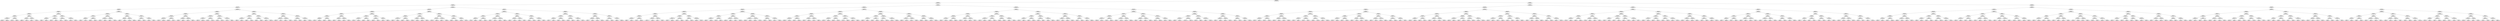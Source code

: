 ## [header material...]
## Command to get the layout: "dot -Teps thisfile > thisfile.eps"
graph "test"
{
node [shape="rectangle", fontsize=10, width=".2", height=".2", margin=0];
graph[fontsize=8];

n000 [label="clustersize = 14060
splitting feature:
((0.267,-0.406)-(0.413,0.58))"] ;
n000 -- n001 ;
n001 [label="clustersize = 9039
splitting feature:
((0.593,0.286)-(-0.0748,0.756))"] ;
n001 -- n002 ;
n002 [label="clustersize = 2397
splitting feature:
((-0.778,-0.955)-(0.289,0.699))"] ;
n002 -- n003 ;
n003 [label="clustersize = 1366
splitting feature:
((-0.939,0.544)-(0.147,-0.978))"] ;
n003 -- n004 ;
n004 [label="clustersize = 357
splitting feature:
((0.304,0.68)-(0.781,0.211))"] ;
n004 -- n005 ;
n005 [label="clustersize = 184
splitting feature:
((-0.201,0.648)-(0.617,-0.123))"] ;
n005 -- n006 ;
n006 [label="clustersize = 129
splitting feature:
((0.362,0.844)-(0.852,0.243))"] ;
n006 -- n007 ;
n007 [label="clustersize = 112
splitting feature:
((0.659,-0.805)-(0.672,0.72))"] ;
n007 -- n008 ;
n008 [label="clustersize = 69
splitting feature:
((0.447,-0.878)-(-0.556,-0.0873))"] ;
n008 -- n009 ;
n009 [label="clustersize = 29
pupil avg:
[ 0.3583266  -0.04634745]"] ;
n008 -- n010 ;
n010 [label="clustersize = 40
pupil avg:
[ 0.37426066 -0.18535534]"] ;
n007 -- n011 ;
n011 [label="clustersize = 43
splitting feature:
((0.0714,0.78)-(-0.94,0.517))"] ;
n011 -- n012 ;
n012 [label="clustersize = 6
pupil avg:
[-0.03139211 -0.01093885]"] ;
n011 -- n013 ;
n013 [label="clustersize = 37
pupil avg:
[ 0.24950468 -0.15331097]"] ;
n006 -- n014 ;
n014 [label="clustersize = 17
splitting feature:
((-0.726,0.696)-(0.51,-0.363))"] ;
n014 -- n015 ;
n015 [label="clustersize = 9
splitting feature:
((0.729,0.386)-(0.752,-0.917))"] ;
n015 -- n016 ;
n016 [label="clustersize = 4
pupil avg:
[ 0.04585386 -0.20900383]"] ;
n015 -- n017 ;
n017 [label="clustersize = 5
pupil avg:
[-0.33201861 -0.07778636]"] ;
n014 -- n018 ;
n018 [label="clustersize = 8
splitting feature:
((0.632,0.19)-(-0.731,0.144))"] ;
n018 -- n019 ;
n019 [label="clustersize = 4
pupil avg:
[ 0.43861562  0.01709761]"] ;
n018 -- n020 ;
n020 [label="clustersize = 4
pupil avg:
[ 0.02801724 -0.25646552]"] ;
n005 -- n021 ;
n021 [label="clustersize = 55
splitting feature:
((-0.181,0.468)-(-0.748,-0.639))"] ;
n021 -- n022 ;
n022 [label="clustersize = 28
splitting feature:
((-0.719,0.0193)-(0.19,-0.191))"] ;
n022 -- n023 ;
n023 [label="clustersize = 8
splitting feature:
((0.562,-0.158)-(0.554,0.75))"] ;
n023 -- n024 ;
n024 [label="clustersize = 4
pupil avg:
[-0.11148705 -0.08101504]"] ;
n023 -- n025 ;
n025 [label="clustersize = 4
pupil avg:
[ 0.27555822 -0.14612245]"] ;
n022 -- n026 ;
n026 [label="clustersize = 20
splitting feature:
((-0.459,-0.293)-(0.261,-0.342))"] ;
n026 -- n027 ;
n027 [label="clustersize = 15
pupil avg:
[ 0.2469847  -0.19067184]"] ;
n026 -- n028 ;
n028 [label="clustersize = 5
pupil avg:
[ 0.20066607 -0.09116816]"] ;
n021 -- n029 ;
n029 [label="clustersize = 27
splitting feature:
((0.202,-0.485)-(-0.503,0.146))"] ;
n029 -- n030 ;
n030 [label="clustersize = 12
splitting feature:
((0.0122,0.492)-(0.348,-0.695))"] ;
n030 -- n031 ;
n031 [label="clustersize = 7
pupil avg:
[-0.1700209   0.11640022]"] ;
n030 -- n032 ;
n032 [label="clustersize = 5
pupil avg:
[-0.54309757  0.19152693]"] ;
n029 -- n033 ;
n033 [label="clustersize = 15
splitting feature:
((-0.166,-0.248)-(-0.758,0.659))"] ;
n033 -- n034 ;
n034 [label="clustersize = 10
pupil avg:
[-0.18505317 -0.19053764]"] ;
n033 -- n035 ;
n035 [label="clustersize = 5
pupil avg:
[ 0.29500377 -0.08414404]"] ;
n004 -- n036 ;
n036 [label="clustersize = 173
splitting feature:
((-0.488,-0.00877)-(0.587,-0.366))"] ;
n036 -- n037 ;
n037 [label="clustersize = 125
splitting feature:
((-0.393,0.495)-(-0.395,-0.554))"] ;
n037 -- n038 ;
n038 [label="clustersize = 48
splitting feature:
((0.611,-0.571)-(-0.422,0.96))"] ;
n038 -- n039 ;
n039 [label="clustersize = 12
splitting feature:
((0.363,0.569)-(0.594,0.541))"] ;
n039 -- n040 ;
n040 [label="clustersize = 4
pupil avg:
[-0.42748213 -0.02657621]"] ;
n039 -- n041 ;
n041 [label="clustersize = 8
pupil avg:
[-0.04237101 -0.17792431]"] ;
n038 -- n042 ;
n042 [label="clustersize = 36
splitting feature:
((0.301,0.0588)-(-0.578,-0.645))"] ;
n042 -- n043 ;
n043 [label="clustersize = 14
pupil avg:
[ 0.0433959  -0.06492028]"] ;
n042 -- n044 ;
n044 [label="clustersize = 22
pupil avg:
[ 0.14576851 -0.30107984]"] ;
n037 -- n045 ;
n045 [label="clustersize = 77
splitting feature:
((0.523,0.801)-(-0.964,-0.509))"] ;
n045 -- n046 ;
n046 [label="clustersize = 8
splitting feature:
((-0.234,-0.355)-(-0.833,0.0852))"] ;
n046 -- n047 ;
n047 [label="clustersize = 4
pupil avg:
[ 0.00551242 -0.02740683]"] ;
n046 -- n048 ;
n048 [label="clustersize = 4
pupil avg:
[ 0.28427856 -0.09128579]"] ;
n045 -- n049 ;
n049 [label="clustersize = 69
splitting feature:
((-0.278,0.794)-(-0.669,-0.993))"] ;
n049 -- n050 ;
n050 [label="clustersize = 18
pupil avg:
[-0.08238939 -0.22077148]"] ;
n049 -- n051 ;
n051 [label="clustersize = 51
pupil avg:
[-0.32284004 -0.18951839]"] ;
n036 -- n052 ;
n052 [label="clustersize = 48
splitting feature:
((-0.15,0.897)-(0.868,0.166))"] ;
n052 -- n053 ;
n053 [label="clustersize = 26
splitting feature:
((0.122,0.673)-(-0.597,-0.601))"] ;
n053 -- n054 ;
n054 [label="clustersize = 14
splitting feature:
((-0.586,0.426)-(0.99,0.3))"] ;
n054 -- n055 ;
n055 [label="clustersize = 5
pupil avg:
[ 0.33549894  0.21912151]"] ;
n054 -- n056 ;
n056 [label="clustersize = 9
pupil avg:
[ 0.1326056  -0.00506072]"] ;
n053 -- n057 ;
n057 [label="clustersize = 12
splitting feature:
((-0.065,0.55)-(-0.102,-0.891))"] ;
n057 -- n058 ;
n058 [label="clustersize = 8
pupil avg:
[ 0.0760701   0.03595599]"] ;
n057 -- n059 ;
n059 [label="clustersize = 4
pupil avg:
[-0.46350993  0.06969436]"] ;
n052 -- n060 ;
n060 [label="clustersize = 22
splitting feature:
((-0.257,-0.292)-(0.757,-0.287))"] ;
n060 -- n061 ;
n061 [label="clustersize = 14
splitting feature:
((-0.61,-0.232)-(-0.241,-0.775))"] ;
n061 -- n062 ;
n062 [label="clustersize = 4
pupil avg:
[-0.15006806  0.14951981]"] ;
n061 -- n063 ;
n063 [label="clustersize = 10
pupil avg:
[-0.45708882  0.01780384]"] ;
n060 -- n064 ;
n064 [label="clustersize = 8
splitting feature:
((-0.716,-0.143)-(-0.92,0.152))"] ;
n064 -- n065 ;
n065 [label="clustersize = 4
pupil avg:
[-0.4090748   0.35223916]"] ;
n064 -- n066 ;
n066 [label="clustersize = 4
pupil avg:
[ 0.13303344  0.38234743]"] ;
n003 -- n067 ;
n067 [label="clustersize = 1009
splitting feature:
((-0.0849,-0.839)-(0.212,-0.00546))"] ;
n067 -- n068 ;
n068 [label="clustersize = 584
splitting feature:
((-0.436,-0.902)-(0.353,-0.571))"] ;
n068 -- n069 ;
n069 [label="clustersize = 349
splitting feature:
((-0.0441,-0.656)-(0.443,0.873))"] ;
n069 -- n070 ;
n070 [label="clustersize = 333
splitting feature:
((-0.422,-0.349)-(0.0999,-0.329))"] ;
n070 -- n071 ;
n071 [label="clustersize = 200
splitting feature:
((0.0505,0.34)-(0.128,0.0261))"] ;
n071 -- n072 ;
n072 [label="clustersize = 68
pupil avg:
[-0.48140572 -0.12696108]"] ;
n071 -- n073 ;
n073 [label="clustersize = 132
pupil avg:
[-0.31565451 -0.23063751]"] ;
n070 -- n074 ;
n074 [label="clustersize = 133
splitting feature:
((-0.125,0.0104)-(0.454,-0.237))"] ;
n074 -- n075 ;
n075 [label="clustersize = 106
pupil avg:
[-0.39553343 -0.02957552]"] ;
n074 -- n076 ;
n076 [label="clustersize = 27
pupil avg:
[-0.28609112  0.12416044]"] ;
n069 -- n077 ;
n077 [label="clustersize = 16
splitting feature:
((0.698,-0.971)-(0.662,0.252))"] ;
n077 -- n078 ;
n078 [label="clustersize = 8
splitting feature:
((-0.293,0.403)-(0.933,-0.843))"] ;
n078 -- n079 ;
n079 [label="clustersize = 4
pupil avg:
[ 0.21684843 -0.04988541]"] ;
n078 -- n080 ;
n080 [label="clustersize = 4
pupil avg:
[ 0.53085896  0.1971955 ]"] ;
n077 -- n081 ;
n081 [label="clustersize = 8
splitting feature:
((-0.852,0.669)-(-0.893,0.943))"] ;
n081 -- n082 ;
n082 [label="clustersize = 4
pupil avg:
[-0.25697837 -0.07086826]"] ;
n081 -- n083 ;
n083 [label="clustersize = 4
pupil avg:
[ 0.09348485 -0.21762626]"] ;
n068 -- n084 ;
n084 [label="clustersize = 235
splitting feature:
((-0.26,-0.65)-(-0.391,-0.906))"] ;
n084 -- n085 ;
n085 [label="clustersize = 196
splitting feature:
((-0.274,0.0927)-(-0.675,-0.384))"] ;
n085 -- n086 ;
n086 [label="clustersize = 86
splitting feature:
((-0.417,-0.025)-(0.204,-0.525))"] ;
n086 -- n087 ;
n087 [label="clustersize = 23
pupil avg:
[-0.20861206 -0.11060899]"] ;
n086 -- n088 ;
n088 [label="clustersize = 63
pupil avg:
[-0.40088022  0.04396653]"] ;
n085 -- n089 ;
n089 [label="clustersize = 110
splitting feature:
((-0.0391,0.318)-(0.304,0.213))"] ;
n089 -- n090 ;
n090 [label="clustersize = 63
pupil avg:
[-0.39341911  0.0495661 ]"] ;
n089 -- n091 ;
n091 [label="clustersize = 47
pupil avg:
[-0.45781727  0.15946493]"] ;
n084 -- n092 ;
n092 [label="clustersize = 39
splitting feature:
((0.0853,0.293)-(0.0394,-0.719))"] ;
n092 -- n093 ;
n093 [label="clustersize = 12
splitting feature:
((-0.894,-0.272)-(0.052,0.888))"] ;
n093 -- n094 ;
n094 [label="clustersize = 6
pupil avg:
[-0.3885145   0.06813688]"] ;
n093 -- n095 ;
n095 [label="clustersize = 6
pupil avg:
[ 0.25953117  0.11532361]"] ;
n092 -- n096 ;
n096 [label="clustersize = 27
splitting feature:
((-0.768,-0.217)-(-0.561,0.538))"] ;
n096 -- n097 ;
n097 [label="clustersize = 23
pupil avg:
[-0.4151677   0.21287658]"] ;
n096 -- n098 ;
n098 [label="clustersize = 4
pupil avg:
[-0.22114506 -0.08813161]"] ;
n067 -- n099 ;
n099 [label="clustersize = 425
splitting feature:
((0.166,0.872)-(0.521,0.376))"] ;
n099 -- n100 ;
n100 [label="clustersize = 81
splitting feature:
((-0.822,0.86)-(0.101,0.696))"] ;
n100 -- n101 ;
n101 [label="clustersize = 20
splitting feature:
((-0.716,0.887)-(-0.841,-0.672))"] ;
n101 -- n102 ;
n102 [label="clustersize = 9
splitting feature:
((0.00837,-0.58)-(0.481,-0.661))"] ;
n102 -- n103 ;
n103 [label="clustersize = 5
pupil avg:
[-0.48147059  0.12382353]"] ;
n102 -- n104 ;
n104 [label="clustersize = 4
pupil avg:
[-0.58093842  0.32204301]"] ;
n101 -- n105 ;
n105 [label="clustersize = 11
splitting feature:
((0.152,-0.973)-(0.444,-0.602))"] ;
n105 -- n106 ;
n106 [label="clustersize = 7
pupil avg:
[-0.20862655  0.05757429]"] ;
n105 -- n107 ;
n107 [label="clustersize = 4
pupil avg:
[ 0.20779221 -0.03885281]"] ;
n100 -- n108 ;
n108 [label="clustersize = 61
splitting feature:
((-0.588,-0.78)-(-0.325,0.429))"] ;
n108 -- n109 ;
n109 [label="clustersize = 37
splitting feature:
((-0.871,-0.834)-(0.0358,-0.356))"] ;
n109 -- n110 ;
n110 [label="clustersize = 11
pupil avg:
[ 0.15363308  0.08268041]"] ;
n109 -- n111 ;
n111 [label="clustersize = 26
pupil avg:
[-0.19105498  0.09177223]"] ;
n108 -- n112 ;
n112 [label="clustersize = 24
splitting feature:
((-0.386,0.272)-(0.212,-0.553))"] ;
n112 -- n113 ;
n113 [label="clustersize = 12
pupil avg:
[ 0.3956598  -0.11327466]"] ;
n112 -- n114 ;
n114 [label="clustersize = 12
pupil avg:
[ 0.03935179  0.12942658]"] ;
n099 -- n115 ;
n115 [label="clustersize = 344
splitting feature:
((0.36,0.0126)-(-0.323,-0.355))"] ;
n115 -- n116 ;
n116 [label="clustersize = 188
splitting feature:
((0.649,-0.904)-(0.182,0.913))"] ;
n116 -- n117 ;
n117 [label="clustersize = 153
splitting feature:
((0.0583,-0.561)-(-0.769,0.305))"] ;
n117 -- n118 ;
n118 [label="clustersize = 125
pupil avg:
[-0.39083152  0.20700037]"] ;
n117 -- n119 ;
n119 [label="clustersize = 28
pupil avg:
[-0.1527188   0.10101107]"] ;
n116 -- n120 ;
n120 [label="clustersize = 35
splitting feature:
((-0.543,0.574)-(0.353,-0.0562))"] ;
n120 -- n121 ;
n121 [label="clustersize = 8
pupil avg:
[ 0.20039834  0.19159075]"] ;
n120 -- n122 ;
n122 [label="clustersize = 27
pupil avg:
[-0.17268478  0.21647981]"] ;
n115 -- n123 ;
n123 [label="clustersize = 156
splitting feature:
((0.342,0.984)-(-0.262,0.893))"] ;
n123 -- n124 ;
n124 [label="clustersize = 61
splitting feature:
((0.511,-0.209)-(-0.286,-0.369))"] ;
n124 -- n125 ;
n125 [label="clustersize = 23
pupil avg:
[-0.342808    0.18538146]"] ;
n124 -- n126 ;
n126 [label="clustersize = 38
pupil avg:
[-0.4183424  -0.06128173]"] ;
n123 -- n127 ;
n127 [label="clustersize = 95
splitting feature:
((-0.322,0.713)-(-0.245,-0.259))"] ;
n127 -- n128 ;
n128 [label="clustersize = 11
pupil avg:
[ 0.10668238 -0.0826702 ]"] ;
n127 -- n129 ;
n129 [label="clustersize = 84
pupil avg:
[-0.2797158  -0.05035435]"] ;
n002 -- n130 ;
n130 [label="clustersize = 1031
splitting feature:
((0.614,0.0156)-(-0.523,0.796))"] ;
n130 -- n131 ;
n131 [label="clustersize = 690
splitting feature:
((0.0838,0.714)-(0.146,-0.8))"] ;
n131 -- n132 ;
n132 [label="clustersize = 239
splitting feature:
((0.928,-0.169)-(0.238,0.945))"] ;
n132 -- n133 ;
n133 [label="clustersize = 91
splitting feature:
((0.768,0.589)-(-0.746,-0.643))"] ;
n133 -- n134 ;
n134 [label="clustersize = 42
splitting feature:
((-0.31,0.804)-(0.933,0.0585))"] ;
n134 -- n135 ;
n135 [label="clustersize = 16
splitting feature:
((0.9,0.0339)-(0.369,0.644))"] ;
n135 -- n136 ;
n136 [label="clustersize = 4
pupil avg:
[ 0.56704261  0.10390651]"] ;
n135 -- n137 ;
n137 [label="clustersize = 12
pupil avg:
[-0.09650801  0.35399109]"] ;
n134 -- n138 ;
n138 [label="clustersize = 26
splitting feature:
((0.419,-0.461)-(0.403,0.84))"] ;
n138 -- n139 ;
n139 [label="clustersize = 22
pupil avg:
[-0.27469908  0.26076024]"] ;
n138 -- n140 ;
n140 [label="clustersize = 4
pupil avg:
[ 0.04848485  0.28398268]"] ;
n133 -- n141 ;
n141 [label="clustersize = 49
splitting feature:
((-0.689,0.443)-(0.97,-0.914))"] ;
n141 -- n142 ;
n142 [label="clustersize = 39
splitting feature:
((-0.589,0.96)-(-0.187,-0.29))"] ;
n142 -- n143 ;
n143 [label="clustersize = 5
pupil avg:
[ 0.16836531  0.03786202]"] ;
n142 -- n144 ;
n144 [label="clustersize = 34
pupil avg:
[-0.28116228  0.09094063]"] ;
n141 -- n145 ;
n145 [label="clustersize = 10
splitting feature:
((-0.858,0.469)-(0.234,0.882))"] ;
n145 -- n146 ;
n146 [label="clustersize = 6
pupil avg:
[-0.36299081  0.12393484]"] ;
n145 -- n147 ;
n147 [label="clustersize = 4
pupil avg:
[-0.51839729  0.31088857]"] ;
n132 -- n148 ;
n148 [label="clustersize = 148
splitting feature:
((0.521,0.352)-(-0.902,0.825))"] ;
n148 -- n149 ;
n149 [label="clustersize = 112
splitting feature:
((-0.557,-0.608)-(0.00779,0.64))"] ;
n149 -- n150 ;
n150 [label="clustersize = 35
splitting feature:
((-0.739,-0.0322)-(0.784,-0.707))"] ;
n150 -- n151 ;
n151 [label="clustersize = 17
pupil avg:
[-0.0249422   0.20964525]"] ;
n150 -- n152 ;
n152 [label="clustersize = 18
pupil avg:
[-0.30720501  0.20300947]"] ;
n149 -- n153 ;
n153 [label="clustersize = 77
splitting feature:
((-0.933,-0.646)-(0.482,0.418))"] ;
n153 -- n154 ;
n154 [label="clustersize = 5
pupil avg:
[-0.15959233  0.06388921]"] ;
n153 -- n155 ;
n155 [label="clustersize = 72
pupil avg:
[ 0.16432856  0.27176175]"] ;
n148 -- n156 ;
n156 [label="clustersize = 36
splitting feature:
((0.254,-0.326)-(0.414,-0.122))"] ;
n156 -- n157 ;
n157 [label="clustersize = 27
splitting feature:
((-0.0297,0.546)-(-0.496,-0.997))"] ;
n157 -- n158 ;
n158 [label="clustersize = 23
pupil avg:
[ 0.29639957  0.05135045]"] ;
n157 -- n159 ;
n159 [label="clustersize = 4
pupil avg:
[-0.11546524  0.04610399]"] ;
n156 -- n160 ;
n160 [label="clustersize = 9
splitting feature:
((-0.184,0.244)-(-0.31,0.48))"] ;
n160 -- n161 ;
n161 [label="clustersize = 5
pupil avg:
[ 0.74280547  0.15097263]"] ;
n160 -- n162 ;
n162 [label="clustersize = 4
pupil avg:
[ 0.36445993 -0.08745645]"] ;
n131 -- n163 ;
n163 [label="clustersize = 451
splitting feature:
((-0.969,0.63)-(0.743,0.935))"] ;
n163 -- n164 ;
n164 [label="clustersize = 190
splitting feature:
((0.129,-0.707)-(-0.00978,0.234))"] ;
n164 -- n165 ;
n165 [label="clustersize = 104
splitting feature:
((0.135,0.286)-(0.0923,-0.397))"] ;
n165 -- n166 ;
n166 [label="clustersize = 24
splitting feature:
((0.228,-0.0179)-(-0.767,0.0668))"] ;
n166 -- n167 ;
n167 [label="clustersize = 19
pupil avg:
[-0.12738926  0.18371694]"] ;
n166 -- n168 ;
n168 [label="clustersize = 5
pupil avg:
[ 0.19754188  0.05667231]"] ;
n165 -- n169 ;
n169 [label="clustersize = 80
splitting feature:
((0.42,-0.984)-(-0.887,-0.0709))"] ;
n169 -- n170 ;
n170 [label="clustersize = 58
pupil avg:
[-0.33956453  0.27716511]"] ;
n169 -- n171 ;
n171 [label="clustersize = 22
pupil avg:
[-0.17029546  0.13334852]"] ;
n164 -- n172 ;
n172 [label="clustersize = 86
splitting feature:
((-0.0798,-0.388)-(0.0239,0.498))"] ;
n172 -- n173 ;
n173 [label="clustersize = 54
splitting feature:
((-0.0729,0.895)-(0.697,0.217))"] ;
n173 -- n174 ;
n174 [label="clustersize = 11
pupil avg:
[ 0.13157204 -0.03666508]"] ;
n173 -- n175 ;
n175 [label="clustersize = 43
pupil avg:
[-0.18547289  0.15839449]"] ;
n172 -- n176 ;
n176 [label="clustersize = 32
splitting feature:
((-0.28,0.566)-(0.787,0.104))"] ;
n176 -- n177 ;
n177 [label="clustersize = 22
pupil avg:
[ 0.22586403 -0.06828568]"] ;
n176 -- n178 ;
n178 [label="clustersize = 10
pupil avg:
[-0.07585746  0.2264354 ]"] ;
n163 -- n179 ;
n179 [label="clustersize = 261
splitting feature:
((-0.0158,-0.856)-(-0.345,0.953))"] ;
n179 -- n180 ;
n180 [label="clustersize = 229
splitting feature:
((0.15,-0.604)-(-0.106,0.537))"] ;
n180 -- n181 ;
n181 [label="clustersize = 196
splitting feature:
((0.672,0.182)-(-0.549,0.368))"] ;
n181 -- n182 ;
n182 [label="clustersize = 120
pupil avg:
[-0.31057414  0.26160005]"] ;
n181 -- n183 ;
n183 [label="clustersize = 76
pupil avg:
[-0.20096826  0.24068586]"] ;
n180 -- n184 ;
n184 [label="clustersize = 33
splitting feature:
((-0.0507,-0.171)-(0.0231,0.544))"] ;
n184 -- n185 ;
n185 [label="clustersize = 28
pupil avg:
[-0.25059835  0.11281709]"] ;
n184 -- n186 ;
n186 [label="clustersize = 5
pupil avg:
[ 0.19367203  0.09595269]"] ;
n179 -- n187 ;
n187 [label="clustersize = 32
splitting feature:
((-0.144,0.657)-(0.00343,-0.711))"] ;
n187 -- n188 ;
n188 [label="clustersize = 11
splitting feature:
((0.542,-0.0967)-(-0.29,-0.186))"] ;
n188 -- n189 ;
n189 [label="clustersize = 6
pupil avg:
[-0.07602668  0.25562186]"] ;
n188 -- n190 ;
n190 [label="clustersize = 5
pupil avg:
[-0.36890519  0.21636251]"] ;
n187 -- n191 ;
n191 [label="clustersize = 21
splitting feature:
((-0.79,0.595)-(-0.95,-0.149))"] ;
n191 -- n192 ;
n192 [label="clustersize = 13
pupil avg:
[-0.10364176  0.29665951]"] ;
n191 -- n193 ;
n193 [label="clustersize = 8
pupil avg:
[ 0.28781281  0.14455418]"] ;
n130 -- n194 ;
n194 [label="clustersize = 341
splitting feature:
((0.393,0.5)-(-0.719,-0.172))"] ;
n194 -- n195 ;
n195 [label="clustersize = 100
splitting feature:
((0.0904,-0.967)-(-0.469,0.193))"] ;
n195 -- n196 ;
n196 [label="clustersize = 37
splitting feature:
((0.119,-0.797)-(0.375,-0.284))"] ;
n196 -- n197 ;
n197 [label="clustersize = 19
splitting feature:
((0.238,0.373)-(-0.302,-0.337))"] ;
n197 -- n198 ;
n198 [label="clustersize = 10
splitting feature:
((-0.00368,-0.867)-(0.39,0.68))"] ;
n198 -- n199 ;
n199 [label="clustersize = 4
pupil avg:
[ 0.2125      0.01208333]"] ;
n198 -- n200 ;
n200 [label="clustersize = 6
pupil avg:
[ 0.01966854  0.20884481]"] ;
n197 -- n201 ;
n201 [label="clustersize = 9
splitting feature:
((0.422,0.744)-(0.335,-0.00699))"] ;
n201 -- n202 ;
n202 [label="clustersize = 4
pupil avg:
[ 0.03707283 -0.12374416]"] ;
n201 -- n203 ;
n203 [label="clustersize = 5
pupil avg:
[-0.42842624  0.00849192]"] ;
n196 -- n204 ;
n204 [label="clustersize = 18
splitting feature:
((0.533,0.365)-(0.151,-0.829))"] ;
n204 -- n205 ;
n205 [label="clustersize = 8
splitting feature:
((0.621,-0.242)-(0.383,0.0583))"] ;
n205 -- n206 ;
n206 [label="clustersize = 4
pupil avg:
[-0.31129294  0.30247678]"] ;
n205 -- n207 ;
n207 [label="clustersize = 4
pupil avg:
[ 0.23134822  0.28796526]"] ;
n204 -- n208 ;
n208 [label="clustersize = 10
splitting feature:
((0.399,-0.128)-(-0.462,-0.966))"] ;
n208 -- n209 ;
n209 [label="clustersize = 6
pupil avg:
[-0.28136123  0.22402597]"] ;
n208 -- n210 ;
n210 [label="clustersize = 4
pupil avg:
[-0.45645363  0.28075658]"] ;
n195 -- n211 ;
n211 [label="clustersize = 63
splitting feature:
((-0.877,0.532)-(0.947,0.298))"] ;
n211 -- n212 ;
n212 [label="clustersize = 20
splitting feature:
((0.226,0.395)-(0.133,0.476))"] ;
n212 -- n213 ;
n213 [label="clustersize = 9
splitting feature:
((0.45,-0.249)-(-0.506,0.526))"] ;
n213 -- n214 ;
n214 [label="clustersize = 4
pupil avg:
[-0.31507382  0.23970474]"] ;
n213 -- n215 ;
n215 [label="clustersize = 5
pupil avg:
[ 0.12800181  0.00291395]"] ;
n212 -- n216 ;
n216 [label="clustersize = 11
splitting feature:
((-0.0411,0.442)-(0.307,-0.384))"] ;
n216 -- n217 ;
n217 [label="clustersize = 6
pupil avg:
[ 0.37923134 -0.06610248]"] ;
n216 -- n218 ;
n218 [label="clustersize = 5
pupil avg:
[ 0.28218028  0.2374761 ]"] ;
n211 -- n219 ;
n219 [label="clustersize = 43
splitting feature:
((0.67,-0.808)-(0.893,0.225))"] ;
n219 -- n220 ;
n220 [label="clustersize = 14
splitting feature:
((-0.308,-0.59)-(-0.716,0.296))"] ;
n220 -- n221 ;
n221 [label="clustersize = 9
pupil avg:
[ 0.15424512  0.26313159]"] ;
n220 -- n222 ;
n222 [label="clustersize = 5
pupil avg:
[ 0.28017897  0.16982857]"] ;
n219 -- n223 ;
n223 [label="clustersize = 29
splitting feature:
((-0.601,-0.287)-(-0.832,0.298))"] ;
n223 -- n224 ;
n224 [label="clustersize = 20
pupil avg:
[ 0.28200943  0.25130511]"] ;
n223 -- n225 ;
n225 [label="clustersize = 9
pupil avg:
[ 0.53429516  0.22814027]"] ;
n194 -- n226 ;
n226 [label="clustersize = 241
splitting feature:
((-0.894,0.0936)-(0.394,-0.213))"] ;
n226 -- n227 ;
n227 [label="clustersize = 132
splitting feature:
((0.146,0.0763)-(-0.529,0.483))"] ;
n227 -- n228 ;
n228 [label="clustersize = 52
splitting feature:
((0.199,-0.587)-(-0.313,-0.169))"] ;
n228 -- n229 ;
n229 [label="clustersize = 21
splitting feature:
((-0.75,0.853)-(-0.909,-0.968))"] ;
n229 -- n230 ;
n230 [label="clustersize = 12
pupil avg:
[ 0.19931175  0.11222813]"] ;
n229 -- n231 ;
n231 [label="clustersize = 9
pupil avg:
[-0.16927926  0.11974325]"] ;
n228 -- n232 ;
n232 [label="clustersize = 31
splitting feature:
((-0.764,-0.136)-(0.315,0.337))"] ;
n232 -- n233 ;
n233 [label="clustersize = 23
pupil avg:
[ 0.27977905 -0.15470096]"] ;
n232 -- n234 ;
n234 [label="clustersize = 8
pupil avg:
[ 0.33312556  0.11669788]"] ;
n227 -- n235 ;
n235 [label="clustersize = 80
splitting feature:
((-0.616,-0.488)-(-0.625,-0.827))"] ;
n235 -- n236 ;
n236 [label="clustersize = 69
splitting feature:
((0.332,-0.517)-(0.459,0.629))"] ;
n236 -- n237 ;
n237 [label="clustersize = 54
pupil avg:
[ 0.38602476 -0.1935427 ]"] ;
n236 -- n238 ;
n238 [label="clustersize = 15
pupil avg:
[ 0.23595362 -0.17056729]"] ;
n235 -- n239 ;
n239 [label="clustersize = 11
splitting feature:
((-0.942,-0.508)-(0.145,0.0525))"] ;
n239 -- n240 ;
n240 [label="clustersize = 7
pupil avg:
[-0.02493425 -0.04205708]"] ;
n239 -- n241 ;
n241 [label="clustersize = 4
pupil avg:
[ 0.36239071 -0.21246232]"] ;
n226 -- n242 ;
n242 [label="clustersize = 109
splitting feature:
((-0.261,-0.23)-(-0.298,0.251))"] ;
n242 -- n243 ;
n243 [label="clustersize = 58
splitting feature:
((0.759,0.591)-(-0.753,0.966))"] ;
n243 -- n244 ;
n244 [label="clustersize = 36
splitting feature:
((0.209,-0.634)-(-0.523,0.431))"] ;
n244 -- n245 ;
n245 [label="clustersize = 15
pupil avg:
[-0.05754527  0.1267973 ]"] ;
n244 -- n246 ;
n246 [label="clustersize = 21
pupil avg:
[ 0.11657258  0.1995131 ]"] ;
n243 -- n247 ;
n247 [label="clustersize = 22
splitting feature:
((-0.271,0.954)-(0.33,0.796))"] ;
n247 -- n248 ;
n248 [label="clustersize = 11
pupil avg:
[-0.34799131  0.09832652]"] ;
n247 -- n249 ;
n249 [label="clustersize = 11
pupil avg:
[-0.04638877  0.23480377]"] ;
n242 -- n250 ;
n250 [label="clustersize = 51
splitting feature:
((0.549,-0.307)-(0.112,-0.537))"] ;
n250 -- n251 ;
n251 [label="clustersize = 11
splitting feature:
((-0.617,-0.912)-(-0.806,0.553))"] ;
n251 -- n252 ;
n252 [label="clustersize = 6
pupil avg:
[-0.23901709  0.16128816]"] ;
n251 -- n253 ;
n253 [label="clustersize = 5
pupil avg:
[ 0.01435276 -0.0100575 ]"] ;
n250 -- n254 ;
n254 [label="clustersize = 40
splitting feature:
((0.0112,0.74)-(-0.914,0.741))"] ;
n254 -- n255 ;
n255 [label="clustersize = 22
pupil avg:
[ 0.09554596 -0.00838108]"] ;
n254 -- n256 ;
n256 [label="clustersize = 18
pupil avg:
[ 0.30981638 -0.13908697]"] ;
n001 -- n257 ;
n257 [label="clustersize = 6642
splitting feature:
((-0.142,-0.215)-(-0.248,0.817))"] ;
n257 -- n258 ;
n258 [label="clustersize = 4579
splitting feature:
((-0.0232,0.658)-(-0.368,-0.358))"] ;
n258 -- n259 ;
n259 [label="clustersize = 2276
splitting feature:
((0.102,0.508)-(-0.252,-0.178))"] ;
n259 -- n260 ;
n260 [label="clustersize = 988
splitting feature:
((-0.503,-0.928)-(-0.781,0.451))"] ;
n260 -- n261 ;
n261 [label="clustersize = 382
splitting feature:
((-0.18,0.579)-(0.00491,0.125))"] ;
n261 -- n262 ;
n262 [label="clustersize = 103
splitting feature:
((-0.349,0.739)-(0.484,-0.356))"] ;
n262 -- n263 ;
n263 [label="clustersize = 47
splitting feature:
((-0.186,0.343)-(-0.593,0.00477))"] ;
n263 -- n264 ;
n264 [label="clustersize = 34
pupil avg:
[ 0.43435692 -0.07271947]"] ;
n263 -- n265 ;
n265 [label="clustersize = 13
pupil avg:
[ 0.09746051 -0.10811484]"] ;
n262 -- n266 ;
n266 [label="clustersize = 56
splitting feature:
((-0.866,-0.168)-(-0.866,-0.841))"] ;
n266 -- n267 ;
n267 [label="clustersize = 26
pupil avg:
[-0.1231491   0.04724941]"] ;
n266 -- n268 ;
n268 [label="clustersize = 30
pupil avg:
[ 0.25513856  0.14598607]"] ;
n261 -- n269 ;
n269 [label="clustersize = 279
splitting feature:
((0.598,-0.802)-(0.265,0.986))"] ;
n269 -- n270 ;
n270 [label="clustersize = 156
splitting feature:
((-0.175,0.551)-(-0.146,-0.447))"] ;
n270 -- n271 ;
n271 [label="clustersize = 44
pupil avg:
[ -4.15444878e-05   1.02302323e-01]"] ;
n270 -- n272 ;
n272 [label="clustersize = 112
pupil avg:
[-0.16033442  0.09119067]"] ;
n269 -- n273 ;
n273 [label="clustersize = 123
splitting feature:
((0.177,0.156)-(-0.101,-0.603))"] ;
n273 -- n274 ;
n274 [label="clustersize = 91
pupil avg:
[ 0.19416601  0.11616722]"] ;
n273 -- n275 ;
n275 [label="clustersize = 32
pupil avg:
[-0.11395134  0.07127047]"] ;
n260 -- n276 ;
n276 [label="clustersize = 606
splitting feature:
((0.671,-0.195)-(-0.873,0.707))"] ;
n276 -- n277 ;
n277 [label="clustersize = 224
splitting feature:
((-0.497,-0.959)-(-0.947,0.771))"] ;
n277 -- n278 ;
n278 [label="clustersize = 146
splitting feature:
((-0.00172,0.816)-(-0.101,-0.893))"] ;
n278 -- n279 ;
n279 [label="clustersize = 88
pupil avg:
[ 0.13944513  0.12174845]"] ;
n278 -- n280 ;
n280 [label="clustersize = 58
pupil avg:
[-0.10462835  0.07636671]"] ;
n277 -- n281 ;
n281 [label="clustersize = 78
splitting feature:
((-0.685,-0.921)-(-0.898,0.412))"] ;
n281 -- n282 ;
n282 [label="clustersize = 7
pupil avg:
[ 0.05250027  0.12750469]"] ;
n281 -- n283 ;
n283 [label="clustersize = 71
pupil avg:
[ 0.34769055  0.09425872]"] ;
n276 -- n284 ;
n284 [label="clustersize = 382
splitting feature:
((0.772,-0.929)-(0.376,-0.96))"] ;
n284 -- n285 ;
n285 [label="clustersize = 104
splitting feature:
((-0.97,0.463)-(0.244,-0.99))"] ;
n285 -- n286 ;
n286 [label="clustersize = 81
pupil avg:
[ 0.43527056  0.06114057]"] ;
n285 -- n287 ;
n287 [label="clustersize = 23
pupil avg:
[ 0.25728547  0.1220359 ]"] ;
n284 -- n288 ;
n288 [label="clustersize = 278
splitting feature:
((-0.832,0.858)-(-0.0088,0.0597))"] ;
n288 -- n289 ;
n289 [label="clustersize = 69
pupil avg:
[ 0.3987699   0.03267236]"] ;
n288 -- n290 ;
n290 [label="clustersize = 209
pupil avg:
[ 0.20901477  0.06770074]"] ;
n259 -- n291 ;
n291 [label="clustersize = 1288
splitting feature:
((0.0332,0.465)-(0.245,-0.927))"] ;
n291 -- n292 ;
n292 [label="clustersize = 685
splitting feature:
((-0.486,0.154)-(0.168,-0.25))"] ;
n292 -- n293 ;
n293 [label="clustersize = 272
splitting feature:
((-0.49,0.929)-(0.224,-0.405))"] ;
n293 -- n294 ;
n294 [label="clustersize = 107
splitting feature:
((-0.419,0.638)-(-0.143,-0.186))"] ;
n294 -- n295 ;
n295 [label="clustersize = 46
pupil avg:
[ 0.53643496 -0.1872186 ]"] ;
n294 -- n296 ;
n296 [label="clustersize = 61
pupil avg:
[ 0.16661739 -0.09796862]"] ;
n293 -- n297 ;
n297 [label="clustersize = 165
splitting feature:
((-0.0816,0.447)-(-0.661,0.797))"] ;
n297 -- n298 ;
n298 [label="clustersize = 149
pupil avg:
[ 0.12202276  0.02530973]"] ;
n297 -- n299 ;
n299 [label="clustersize = 16
pupil avg:
[ 0.30530692 -0.12750164]"] ;
n292 -- n300 ;
n300 [label="clustersize = 413
splitting feature:
((-0.593,0.937)-(-0.268,-0.823))"] ;
n300 -- n301 ;
n301 [label="clustersize = 125
splitting feature:
((0.323,0.764)-(-0.143,-0.522))"] ;
n301 -- n302 ;
n302 [label="clustersize = 24
pupil avg:
[ 0.36688323  0.08438585]"] ;
n301 -- n303 ;
n303 [label="clustersize = 101
pupil avg:
[ 0.14500663 -0.02007135]"] ;
n300 -- n304 ;
n304 [label="clustersize = 288
splitting feature:
((0.0769,0.977)-(-0.151,-0.854))"] ;
n304 -- n305 ;
n305 [label="clustersize = 85
pupil avg:
[ 0.21276832 -0.01424797]"] ;
n304 -- n306 ;
n306 [label="clustersize = 203
pupil avg:
[-0.05896104 -0.01238495]"] ;
n291 -- n307 ;
n307 [label="clustersize = 603
splitting feature:
((0.936,-0.106)-(-0.898,0.18))"] ;
n307 -- n308 ;
n308 [label="clustersize = 102
splitting feature:
((-0.876,-0.255)-(-0.565,0.605))"] ;
n308 -- n309 ;
n309 [label="clustersize = 36
splitting feature:
((-0.0517,-0.896)-(-0.321,0.000206))"] ;
n309 -- n310 ;
n310 [label="clustersize = 23
pupil avg:
[-0.34240825  0.09092508]"] ;
n309 -- n311 ;
n311 [label="clustersize = 13
pupil avg:
[ 0.00864504 -0.08374802]"] ;
n308 -- n312 ;
n312 [label="clustersize = 66
splitting feature:
((0.0161,-0.757)-(-0.179,0.621))"] ;
n312 -- n313 ;
n313 [label="clustersize = 32
pupil avg:
[-0.04598108  0.06584373]"] ;
n312 -- n314 ;
n314 [label="clustersize = 34
pupil avg:
[ 0.06627721 -0.01295161]"] ;
n307 -- n315 ;
n315 [label="clustersize = 501
splitting feature:
((-0.0598,0.842)-(-0.836,-0.74))"] ;
n315 -- n316 ;
n316 [label="clustersize = 342
splitting feature:
((0.723,0.652)-(0.708,0.266))"] ;
n316 -- n317 ;
n317 [label="clustersize = 154
pupil avg:
[ 0.02809273  0.00701672]"] ;
n316 -- n318 ;
n318 [label="clustersize = 188
pupil avg:
[ 0.11117393 -0.00434881]"] ;
n315 -- n319 ;
n319 [label="clustersize = 159
splitting feature:
((-0.11,0.134)-(0.0731,-0.929))"] ;
n319 -- n320 ;
n320 [label="clustersize = 111
pupil avg:
[ 0.0447861  -0.02131082]"] ;
n319 -- n321 ;
n321 [label="clustersize = 48
pupil avg:
[-0.11777823 -0.00988916]"] ;
n258 -- n322 ;
n322 [label="clustersize = 2303
splitting feature:
((-0.103,-0.604)-(-0.146,0.562))"] ;
n322 -- n323 ;
n323 [label="clustersize = 1337
splitting feature:
((0.0559,0.901)-(0.223,-0.253))"] ;
n323 -- n324 ;
n324 [label="clustersize = 325
splitting feature:
((-0.642,-0.846)-(0.644,-0.721))"] ;
n324 -- n325 ;
n325 [label="clustersize = 217
splitting feature:
((-0.621,0.802)-(-0.252,0.317))"] ;
n325 -- n326 ;
n326 [label="clustersize = 59
splitting feature:
((-0.512,0.675)-(-0.891,0.955))"] ;
n326 -- n327 ;
n327 [label="clustersize = 33
pupil avg:
[-0.05139146 -0.09998438]"] ;
n326 -- n328 ;
n328 [label="clustersize = 26
pupil avg:
[-0.42913441 -0.0046919 ]"] ;
n325 -- n329 ;
n329 [label="clustersize = 158
splitting feature:
((-0.0435,0.398)-(-0.229,-0.354))"] ;
n329 -- n330 ;
n330 [label="clustersize = 47
pupil avg:
[ 0.10283248 -0.09208299]"] ;
n329 -- n331 ;
n331 [label="clustersize = 111
pupil avg:
[-0.06929424 -0.09950709]"] ;
n324 -- n332 ;
n332 [label="clustersize = 108
splitting feature:
((0.281,0.219)-(-0.748,-0.368))"] ;
n332 -- n333 ;
n333 [label="clustersize = 76
splitting feature:
((0.612,-0.938)-(0.766,0.977))"] ;
n333 -- n334 ;
n334 [label="clustersize = 56
pupil avg:
[ 0.15247608  0.07247634]"] ;
n333 -- n335 ;
n335 [label="clustersize = 20
pupil avg:
[-0.05389484 -0.02844556]"] ;
n332 -- n336 ;
n336 [label="clustersize = 32
splitting feature:
((-0.286,-0.395)-(-0.215,0.471))"] ;
n336 -- n337 ;
n337 [label="clustersize = 24
pupil avg:
[ 0.08416172 -0.04810706]"] ;
n336 -- n338 ;
n338 [label="clustersize = 8
pupil avg:
[ 0.31266956 -0.16073339]"] ;
n323 -- n339 ;
n339 [label="clustersize = 1012
splitting feature:
((0.924,-0.851)-(-0.966,-0.777))"] ;
n339 -- n340 ;
n340 [label="clustersize = 335
splitting feature:
((-0.916,-0.871)-(0.517,-0.479))"] ;
n340 -- n341 ;
n341 [label="clustersize = 39
splitting feature:
((-0.388,0.802)-(0.587,-0.234))"] ;
n341 -- n342 ;
n342 [label="clustersize = 28
pupil avg:
[ 0.03980017 -0.16185924]"] ;
n341 -- n343 ;
n343 [label="clustersize = 11
pupil avg:
[-0.4408989   0.02860678]"] ;
n340 -- n344 ;
n344 [label="clustersize = 296
splitting feature:
((0.0147,0.59)-(0.779,-0.497))"] ;
n344 -- n345 ;
n345 [label="clustersize = 168
pupil avg:
[-0.20952358  0.10323404]"] ;
n344 -- n346 ;
n346 [label="clustersize = 128
pupil avg:
[-0.36881737  0.15637708]"] ;
n339 -- n347 ;
n347 [label="clustersize = 677
splitting feature:
((-0.0869,-0.0691)-(-0.704,-0.811))"] ;
n347 -- n348 ;
n348 [label="clustersize = 472
splitting feature:
((-0.383,0.268)-(0.381,-0.0175))"] ;
n348 -- n349 ;
n349 [label="clustersize = 344
pupil avg:
[-0.166113   -0.12213809]"] ;
n348 -- n350 ;
n350 [label="clustersize = 128
pupil avg:
[-0.14395069  0.04693811]"] ;
n347 -- n351 ;
n351 [label="clustersize = 205
splitting feature:
((-0.576,-0.304)-(0.717,0.922))"] ;
n351 -- n352 ;
n352 [label="clustersize = 192
pupil avg:
[-0.38860285 -0.13278591]"] ;
n351 -- n353 ;
n353 [label="clustersize = 13
pupil avg:
[ 0.14882392 -0.04280977]"] ;
n322 -- n354 ;
n354 [label="clustersize = 966
splitting feature:
((0.354,-0.0159)-(-0.0681,0.81))"] ;
n354 -- n355 ;
n355 [label="clustersize = 363
splitting feature:
((0.691,-0.0956)-(-0.985,0.318))"] ;
n355 -- n356 ;
n356 [label="clustersize = 138
splitting feature:
((0.0104,0.99)-(-0.932,0.436))"] ;
n356 -- n357 ;
n357 [label="clustersize = 81
splitting feature:
((-0.145,-0.104)-(0.415,-0.923))"] ;
n357 -- n358 ;
n358 [label="clustersize = 60
pupil avg:
[-0.14387608  0.01034253]"] ;
n357 -- n359 ;
n359 [label="clustersize = 21
pupil avg:
[-0.25896549  0.3278487 ]"] ;
n356 -- n360 ;
n360 [label="clustersize = 57
splitting feature:
((-0.567,-0.256)-(-0.0217,-0.402))"] ;
n360 -- n361 ;
n361 [label="clustersize = 24
pupil avg:
[-0.10327672 -0.090937  ]"] ;
n360 -- n362 ;
n362 [label="clustersize = 33
pupil avg:
[-0.24915433 -0.12286532]"] ;
n355 -- n363 ;
n363 [label="clustersize = 225
splitting feature:
((-0.275,-0.125)-(0.0983,-0.568))"] ;
n363 -- n364 ;
n364 [label="clustersize = 188
splitting feature:
((-0.127,-0.92)-(-0.114,-0.704))"] ;
n364 -- n365 ;
n365 [label="clustersize = 86
pupil avg:
[-0.21920321 -0.17005703]"] ;
n364 -- n366 ;
n366 [label="clustersize = 102
pupil avg:
[-0.01674452 -0.15169655]"] ;
n363 -- n367 ;
n367 [label="clustersize = 37
splitting feature:
((0.561,-0.505)-(-0.202,-0.653))"] ;
n367 -- n368 ;
n368 [label="clustersize = 4
pupil avg:
[-0.2567734  -0.00365985]"] ;
n367 -- n369 ;
n369 [label="clustersize = 33
pupil avg:
[ 0.13103581 -0.06565362]"] ;
n354 -- n370 ;
n370 [label="clustersize = 603
splitting feature:
((-0.332,-0.643)-(-0.0549,0.867))"] ;
n370 -- n371 ;
n371 [label="clustersize = 340
splitting feature:
((-0.246,0.683)-(0.0964,-0.228))"] ;
n371 -- n372 ;
n372 [label="clustersize = 174
splitting feature:
((0.452,-0.974)-(-0.261,-0.0175))"] ;
n372 -- n373 ;
n373 [label="clustersize = 15
pupil avg:
[ 0.24794353 -0.28296362]"] ;
n372 -- n374 ;
n374 [label="clustersize = 159
pupil avg:
[-0.03080711 -0.20242197]"] ;
n371 -- n375 ;
n375 [label="clustersize = 166
splitting feature:
((-0.511,-0.504)-(0.433,-0.174))"] ;
n375 -- n376 ;
n376 [label="clustersize = 140
pupil avg:
[-0.13270072 -0.13706712]"] ;
n375 -- n377 ;
n377 [label="clustersize = 26
pupil avg:
[-0.12348416  0.05314816]"] ;
n370 -- n378 ;
n378 [label="clustersize = 263
splitting feature:
((-0.165,0.439)-(-0.339,-0.284))"] ;
n378 -- n379 ;
n379 [label="clustersize = 187
splitting feature:
((-0.488,-0.882)-(0.62,-0.98))"] ;
n379 -- n380 ;
n380 [label="clustersize = 140
pupil avg:
[ 0.19243468 -0.06682581]"] ;
n379 -- n381 ;
n381 [label="clustersize = 47
pupil avg:
[ 0.34863125 -0.07184361]"] ;
n378 -- n382 ;
n382 [label="clustersize = 76
splitting feature:
((-0.058,-0.875)-(0.969,-0.853))"] ;
n382 -- n383 ;
n383 [label="clustersize = 65
pupil avg:
[-0.06318797 -0.14676821]"] ;
n382 -- n384 ;
n384 [label="clustersize = 11
pupil avg:
[ 0.37665743 -0.06402769]"] ;
n257 -- n385 ;
n385 [label="clustersize = 2063
splitting feature:
((0.332,0.392)-(-0.603,-0.0945))"] ;
n385 -- n386 ;
n386 [label="clustersize = 742
splitting feature:
((-0.817,-0.233)-(0.663,0.333))"] ;
n386 -- n387 ;
n387 [label="clustersize = 511
splitting feature:
((0.224,-0.468)-(-0.304,0.0932))"] ;
n387 -- n388 ;
n388 [label="clustersize = 262
splitting feature:
((-0.917,-0.15)-(0.466,0.997))"] ;
n388 -- n389 ;
n389 [label="clustersize = 192
splitting feature:
((-0.936,0.826)-(0.399,0.0253))"] ;
n389 -- n390 ;
n390 [label="clustersize = 91
splitting feature:
((0.421,0.771)-(-0.958,0.975))"] ;
n390 -- n391 ;
n391 [label="clustersize = 32
pupil avg:
[ 0.22771835  0.06755146]"] ;
n390 -- n392 ;
n392 [label="clustersize = 59
pupil avg:
[ 0.42537413 -0.01826258]"] ;
n389 -- n393 ;
n393 [label="clustersize = 101
splitting feature:
((-0.557,-0.153)-(0.49,-0.608))"] ;
n393 -- n394 ;
n394 [label="clustersize = 36
pupil avg:
[ 0.24605461  0.18546979]"] ;
n393 -- n395 ;
n395 [label="clustersize = 65
pupil avg:
[ 0.12209904  0.05494439]"] ;
n388 -- n396 ;
n396 [label="clustersize = 70
splitting feature:
((-0.233,-0.91)-(-0.218,0.626))"] ;
n396 -- n397 ;
n397 [label="clustersize = 28
splitting feature:
((-0.18,0.292)-(-0.837,-0.5))"] ;
n397 -- n398 ;
n398 [label="clustersize = 12
pupil avg:
[-0.30172977  0.15008299]"] ;
n397 -- n399 ;
n399 [label="clustersize = 16
pupil avg:
[ 0.01979561  0.1958158 ]"] ;
n396 -- n400 ;
n400 [label="clustersize = 42
splitting feature:
((-0.519,-0.612)-(-0.937,-0.715))"] ;
n400 -- n401 ;
n401 [label="clustersize = 26
pupil avg:
[ 0.27982331  0.1138606 ]"] ;
n400 -- n402 ;
n402 [label="clustersize = 16
pupil avg:
[ 0.02119775  0.14134112]"] ;
n387 -- n403 ;
n403 [label="clustersize = 249
splitting feature:
((-0.888,0.798)-(-0.263,-0.178))"] ;
n403 -- n404 ;
n404 [label="clustersize = 74
splitting feature:
((-0.0214,-0.29)-(-0.638,0.0675))"] ;
n404 -- n405 ;
n405 [label="clustersize = 56
splitting feature:
((-0.0349,-0.436)-(-0.748,-0.995))"] ;
n405 -- n406 ;
n406 [label="clustersize = 29
pupil avg:
[ 0.48146347 -0.11893146]"] ;
n405 -- n407 ;
n407 [label="clustersize = 27
pupil avg:
[ 0.59007902 -0.00516778]"] ;
n404 -- n408 ;
n408 [label="clustersize = 18
splitting feature:
((-0.45,0.141)-(-0.344,0.912))"] ;
n408 -- n409 ;
n409 [label="clustersize = 14
pupil avg:
[ 0.20976159 -0.10256194]"] ;
n408 -- n410 ;
n410 [label="clustersize = 4
pupil avg:
[ 0.44420219  0.02619565]"] ;
n403 -- n411 ;
n411 [label="clustersize = 175
splitting feature:
((0.256,-0.375)-(0.854,-0.424))"] ;
n411 -- n412 ;
n412 [label="clustersize = 159
splitting feature:
((-0.851,-0.596)-(0.198,0.663))"] ;
n412 -- n413 ;
n413 [label="clustersize = 84
pupil avg:
[ 0.17758192 -0.09398079]"] ;
n412 -- n414 ;
n414 [label="clustersize = 75
pupil avg:
[ 0.33592275 -0.0573431 ]"] ;
n411 -- n415 ;
n415 [label="clustersize = 16
splitting feature:
((0.0812,0.661)-(0.386,0.454))"] ;
n415 -- n416 ;
n416 [label="clustersize = 11
pupil avg:
[ 0.18162846 -0.05721529]"] ;
n415 -- n417 ;
n417 [label="clustersize = 5
pupil avg:
[-0.23287629 -0.04954676]"] ;
n386 -- n418 ;
n418 [label="clustersize = 231
splitting feature:
((-0.717,0.314)-(-0.289,-0.399))"] ;
n418 -- n419 ;
n419 [label="clustersize = 69
splitting feature:
((-0.324,0.0986)-(-0.134,-0.602))"] ;
n419 -- n420 ;
n420 [label="clustersize = 44
splitting feature:
((-0.971,-0.948)-(0.85,-0.778))"] ;
n420 -- n421 ;
n421 [label="clustersize = 27
splitting feature:
((-0.528,0.462)-(0.213,-0.164))"] ;
n421 -- n422 ;
n422 [label="clustersize = 13
pupil avg:
[ 0.27933711  0.20642106]"] ;
n421 -- n423 ;
n423 [label="clustersize = 14
pupil avg:
[ 0.44980863  0.11972026]"] ;
n420 -- n424 ;
n424 [label="clustersize = 17
splitting feature:
((-0.544,-0.282)-(0.739,-0.315))"] ;
n424 -- n425 ;
n425 [label="clustersize = 8
pupil avg:
[ 0.42380409 -0.01798578]"] ;
n424 -- n426 ;
n426 [label="clustersize = 9
pupil avg:
[ 0.75493827  0.03880658]"] ;
n419 -- n427 ;
n427 [label="clustersize = 25
splitting feature:
((-0.918,-0.0555)-(0.929,0.563))"] ;
n427 -- n428 ;
n428 [label="clustersize = 8
splitting feature:
((-0.568,-0.143)-(0.961,-0.0555))"] ;
n428 -- n429 ;
n429 [label="clustersize = 4
pupil avg:
[-0.40051854  0.18267565]"] ;
n428 -- n430 ;
n430 [label="clustersize = 4
pupil avg:
[ 0.32858518  0.023727  ]"] ;
n427 -- n431 ;
n431 [label="clustersize = 17
splitting feature:
((-0.0148,-0.292)-(-0.0392,0.521))"] ;
n431 -- n432 ;
n432 [label="clustersize = 7
pupil avg:
[ 0.17070973  0.29585519]"] ;
n431 -- n433 ;
n433 [label="clustersize = 10
pupil avg:
[ 0.44052654  0.10365316]"] ;
n418 -- n434 ;
n434 [label="clustersize = 162
splitting feature:
((-0.615,-0.491)-(0.974,-0.0999))"] ;
n434 -- n435 ;
n435 [label="clustersize = 110
splitting feature:
((0.0889,0.665)-(-0.33,-0.215))"] ;
n435 -- n436 ;
n436 [label="clustersize = 42
splitting feature:
((0.638,-0.0835)-(-0.117,-0.512))"] ;
n436 -- n437 ;
n437 [label="clustersize = 13
pupil avg:
[ 0.13691729  0.30176894]"] ;
n436 -- n438 ;
n438 [label="clustersize = 29
pupil avg:
[ 0.27757513  0.08184244]"] ;
n435 -- n439 ;
n439 [label="clustersize = 68
splitting feature:
((-0.859,0.818)-(-0.268,0.519))"] ;
n439 -- n440 ;
n440 [label="clustersize = 14
pupil avg:
[-0.32500932  0.02959897]"] ;
n439 -- n441 ;
n441 [label="clustersize = 54
pupil avg:
[ 0.08781469  0.11683227]"] ;
n434 -- n442 ;
n442 [label="clustersize = 52
splitting feature:
((-0.401,-0.618)-(-0.634,-0.181))"] ;
n442 -- n443 ;
n443 [label="clustersize = 32
splitting feature:
((0.506,0.292)-(-0.517,-0.771))"] ;
n443 -- n444 ;
n444 [label="clustersize = 28
pupil avg:
[ 0.2023609   0.21761754]"] ;
n443 -- n445 ;
n445 [label="clustersize = 4
pupil avg:
[-0.14749035  0.18578266]"] ;
n442 -- n446 ;
n446 [label="clustersize = 20
splitting feature:
((0.141,0.434)-(-0.213,0.675))"] ;
n446 -- n447 ;
n447 [label="clustersize = 10
pupil avg:
[ 0.40826398  0.14968483]"] ;
n446 -- n448 ;
n448 [label="clustersize = 10
pupil avg:
[ 0.63446438 -0.03648627]"] ;
n385 -- n449 ;
n449 [label="clustersize = 1321
splitting feature:
((-0.0245,-0.472)-(-0.202,0.622))"] ;
n449 -- n450 ;
n450 [label="clustersize = 434
splitting feature:
((-0.462,-0.66)-(-0.0946,0.613))"] ;
n450 -- n451 ;
n451 [label="clustersize = 276
splitting feature:
((-0.143,0.382)-(-0.148,-0.546))"] ;
n451 -- n452 ;
n452 [label="clustersize = 165
splitting feature:
((-0.428,0.389)-(-0.692,-0.883))"] ;
n452 -- n453 ;
n453 [label="clustersize = 142
splitting feature:
((-0.125,0.225)-(0.0772,-0.0533))"] ;
n453 -- n454 ;
n454 [label="clustersize = 123
pupil avg:
[ 0.21604402 -0.19999882]"] ;
n453 -- n455 ;
n455 [label="clustersize = 19
pupil avg:
[ 0.02939111  0.02309715]"] ;
n452 -- n456 ;
n456 [label="clustersize = 23
splitting feature:
((0.108,0.699)-(-0.326,-0.0749))"] ;
n456 -- n457 ;
n457 [label="clustersize = 10
pupil avg:
[ 0.0244118   0.08010896]"] ;
n456 -- n458 ;
n458 [label="clustersize = 13
pupil avg:
[-0.28089797  0.00462546]"] ;
n451 -- n459 ;
n459 [label="clustersize = 111
splitting feature:
((-0.389,0.584)-(0.398,-0.29))"] ;
n459 -- n460 ;
n460 [label="clustersize = 61
splitting feature:
((0.602,-0.779)-(-0.389,-0.243))"] ;
n460 -- n461 ;
n461 [label="clustersize = 8
pupil avg:
[ 0.28400633 -0.00387067]"] ;
n460 -- n462 ;
n462 [label="clustersize = 53
pupil avg:
[-0.02908111 -0.22566051]"] ;
n459 -- n463 ;
n463 [label="clustersize = 50
splitting feature:
((-0.177,0.142)-(0.54,-0.551))"] ;
n463 -- n464 ;
n464 [label="clustersize = 32
pupil avg:
[-0.18695271 -0.16586025]"] ;
n463 -- n465 ;
n465 [label="clustersize = 18
pupil avg:
[-0.35670905  0.08338052]"] ;
n450 -- n466 ;
n466 [label="clustersize = 158
splitting feature:
((0.596,-0.977)-(0.355,-0.961))"] ;
n466 -- n467 ;
n467 [label="clustersize = 42
splitting feature:
((0.372,0.61)-(-0.952,-0.376))"] ;
n467 -- n468 ;
n468 [label="clustersize = 15
splitting feature:
((-0.56,-0.635)-(0.805,-0.789))"] ;
n468 -- n469 ;
n469 [label="clustersize = 4
pupil avg:
[ 0.40812795 -0.0979216 ]"] ;
n468 -- n470 ;
n470 [label="clustersize = 11
pupil avg:
[ 0.60881666 -0.0451148 ]"] ;
n467 -- n471 ;
n471 [label="clustersize = 27
splitting feature:
((0.207,-0.426)-(0.826,-0.754))"] ;
n471 -- n472 ;
n472 [label="clustersize = 22
pupil avg:
[ 0.38546098 -0.13149668]"] ;
n471 -- n473 ;
n473 [label="clustersize = 5
pupil avg:
[ 0.13030303 -0.18876263]"] ;
n466 -- n474 ;
n474 [label="clustersize = 116
splitting feature:
((0.355,-0.247)-(-0.399,-0.0327))"] ;
n474 -- n475 ;
n475 [label="clustersize = 39
splitting feature:
((-0.107,-0.109)-(-0.689,0.605))"] ;
n475 -- n476 ;
n476 [label="clustersize = 23
pupil avg:
[ 0.00085981  0.11044993]"] ;
n475 -- n477 ;
n477 [label="clustersize = 16
pupil avg:
[ 0.23005913  0.08986569]"] ;
n474 -- n478 ;
n478 [label="clustersize = 77
splitting feature:
((-0.37,-0.526)-(-0.336,0.993))"] ;
n478 -- n479 ;
n479 [label="clustersize = 36
pupil avg:
[ 0.13770705 -0.10194609]"] ;
n478 -- n480 ;
n480 [label="clustersize = 41
pupil avg:
[ 0.33478605 -0.0827833 ]"] ;
n449 -- n481 ;
n481 [label="clustersize = 887
splitting feature:
((-0.222,-0.257)-(0.612,0.365))"] ;
n481 -- n482 ;
n482 [label="clustersize = 769
splitting feature:
((0.547,-0.86)-(0.000803,-0.909))"] ;
n482 -- n483 ;
n483 [label="clustersize = 256
splitting feature:
((-0.342,-0.645)-(0.132,0.491))"] ;
n483 -- n484 ;
n484 [label="clustersize = 118
splitting feature:
((-0.123,-0.257)-(-0.668,-0.797))"] ;
n484 -- n485 ;
n485 [label="clustersize = 83
pupil avg:
[ 0.52989624 -0.23304711]"] ;
n484 -- n486 ;
n486 [label="clustersize = 35
pupil avg:
[ 0.295003   -0.15813915]"] ;
n483 -- n487 ;
n487 [label="clustersize = 138
splitting feature:
((0.297,0.231)-(-0.953,0.368))"] ;
n487 -- n488 ;
n488 [label="clustersize = 38
pupil avg:
[  4.10491433e-01  -2.42863353e-05]"] ;
n487 -- n489 ;
n489 [label="clustersize = 100
pupil avg:
[ 0.56140415 -0.11139558]"] ;
n482 -- n490 ;
n490 [label="clustersize = 513
splitting feature:
((-0.948,-0.321)-(-0.323,0.983))"] ;
n490 -- n491 ;
n491 [label="clustersize = 205
splitting feature:
((-0.15,0.623)-(-0.586,-0.364))"] ;
n491 -- n492 ;
n492 [label="clustersize = 155
pupil avg:
[ 0.30690715 -0.13971854]"] ;
n491 -- n493 ;
n493 [label="clustersize = 50
pupil avg:
[ 0.12184356 -0.16458173]"] ;
n490 -- n494 ;
n494 [label="clustersize = 308
splitting feature:
((0.0835,0.674)-(-0.105,-0.0273))"] ;
n494 -- n495 ;
n495 [label="clustersize = 124
pupil avg:
[ 0.53720858 -0.09212119]"] ;
n494 -- n496 ;
n496 [label="clustersize = 184
pupil avg:
[ 0.37057106 -0.16190088]"] ;
n481 -- n497 ;
n497 [label="clustersize = 118
splitting feature:
((-0.982,0.385)-(0.0568,0.273))"] ;
n497 -- n498 ;
n498 [label="clustersize = 39
splitting feature:
((-0.476,0.168)-(-0.0778,0.383))"] ;
n498 -- n499 ;
n499 [label="clustersize = 24
splitting feature:
((0.369,0.856)-(-0.0487,0.233))"] ;
n499 -- n500 ;
n500 [label="clustersize = 4
pupil avg:
[-0.14405432 -0.07300992]"] ;
n499 -- n501 ;
n501 [label="clustersize = 20
pupil avg:
[ 0.11688483 -0.20545687]"] ;
n498 -- n502 ;
n502 [label="clustersize = 15
splitting feature:
((0.613,-0.655)-(0.194,0.764))"] ;
n502 -- n503 ;
n503 [label="clustersize = 5
pupil avg:
[ 0.20349509 -0.19828366]"] ;
n502 -- n504 ;
n504 [label="clustersize = 10
pupil avg:
[ 0.55351318 -0.12528457]"] ;
n497 -- n505 ;
n505 [label="clustersize = 79
splitting feature:
((-0.544,-0.93)-(0.195,0.407))"] ;
n505 -- n506 ;
n506 [label="clustersize = 27
splitting feature:
((0.294,0.656)-(-0.46,-0.154))"] ;
n506 -- n507 ;
n507 [label="clustersize = 7
pupil avg:
[ 0.42798308  0.13156329]"] ;
n506 -- n508 ;
n508 [label="clustersize = 20
pupil avg:
[ 0.16154777 -0.13727306]"] ;
n505 -- n509 ;
n509 [label="clustersize = 52
splitting feature:
((0.377,0.816)-(0.155,0.825))"] ;
n509 -- n510 ;
n510 [label="clustersize = 19
pupil avg:
[ 0.32707299  0.08416118]"] ;
n509 -- n511 ;
n511 [label="clustersize = 33
pupil avg:
[ 0.05107578  0.19873893]"] ;
n000 -- n512 ;
n512 [label="clustersize = 5021
splitting feature:
((0.161,0.291)-(-0.0849,-0.611))"] ;
n512 -- n513 ;
n513 [label="clustersize = 3423
splitting feature:
((-0.187,0.367)-(-0.566,-0.389))"] ;
n513 -- n514 ;
n514 [label="clustersize = 2565
splitting feature:
((0.186,0.548)-(-0.294,0.585))"] ;
n514 -- n515 ;
n515 [label="clustersize = 1275
splitting feature:
((-0.104,-0.0852)-(0.438,0.795))"] ;
n515 -- n516 ;
n516 [label="clustersize = 761
splitting feature:
((0.214,0.0871)-(-0.804,0.929))"] ;
n516 -- n517 ;
n517 [label="clustersize = 550
splitting feature:
((-0.199,-0.0556)-(0.119,0.384))"] ;
n517 -- n518 ;
n518 [label="clustersize = 224
splitting feature:
((0.257,-0.563)-(-0.976,-0.301))"] ;
n518 -- n519 ;
n519 [label="clustersize = 98
splitting feature:
((-0.284,-0.293)-(-0.305,0.847))"] ;
n519 -- n520 ;
n520 [label="clustersize = 59
pupil avg:
[ 0.0708169   0.11286991]"] ;
n519 -- n521 ;
n521 [label="clustersize = 39
pupil avg:
[ 0.30839575  0.12175605]"] ;
n518 -- n522 ;
n522 [label="clustersize = 126
splitting feature:
((-0.202,-0.887)-(-0.346,0.428))"] ;
n522 -- n523 ;
n523 [label="clustersize = 42
pupil avg:
[-0.10825472 -0.04828643]"] ;
n522 -- n524 ;
n524 [label="clustersize = 84
pupil avg:
[ 0.05611708 -0.02139299]"] ;
n517 -- n525 ;
n525 [label="clustersize = 326
splitting feature:
((0.389,-0.0242)-(0.047,0.974))"] ;
n525 -- n526 ;
n526 [label="clustersize = 135
splitting feature:
((0.635,0.869)-(-0.928,0.202))"] ;
n526 -- n527 ;
n527 [label="clustersize = 80
pupil avg:
[ 0.32858644  0.23385438]"] ;
n526 -- n528 ;
n528 [label="clustersize = 55
pupil avg:
[ 0.11007209  0.09182048]"] ;
n525 -- n529 ;
n529 [label="clustersize = 191
splitting feature:
((0.848,-0.179)-(-0.865,0.585))"] ;
n529 -- n530 ;
n530 [label="clustersize = 82
pupil avg:
[ 0.39407168  0.20262473]"] ;
n529 -- n531 ;
n531 [label="clustersize = 109
pupil avg:
[ 0.41885438  0.06962321]"] ;
n516 -- n532 ;
n532 [label="clustersize = 211
splitting feature:
((0.663,-0.141)-(-0.942,0.0563))"] ;
n532 -- n533 ;
n533 [label="clustersize = 84
splitting feature:
((0.736,0.708)-(0.172,-0.506))"] ;
n533 -- n534 ;
n534 [label="clustersize = 28
splitting feature:
((-0.613,-0.46)-(0.274,-0.207))"] ;
n534 -- n535 ;
n535 [label="clustersize = 6
pupil avg:
[ 0.34702631  0.02206062]"] ;
n534 -- n536 ;
n536 [label="clustersize = 22
pupil avg:
[ 0.61985595  0.11776218]"] ;
n533 -- n537 ;
n537 [label="clustersize = 56
splitting feature:
((0.574,-0.526)-(0.649,0.0682))"] ;
n537 -- n538 ;
n538 [label="clustersize = 29
pupil avg:
[ 0.41902311  0.20146331]"] ;
n537 -- n539 ;
n539 [label="clustersize = 27
pupil avg:
[ 0.48013426  0.11561012]"] ;
n532 -- n540 ;
n540 [label="clustersize = 127
splitting feature:
((-0.0759,-0.828)-(-0.166,0.64))"] ;
n540 -- n541 ;
n541 [label="clustersize = 8
splitting feature:
((-0.801,-0.513)-(0.43,-0.393))"] ;
n541 -- n542 ;
n542 [label="clustersize = 4
pupil avg:
[-0.21679644 -0.06668521]"] ;
n541 -- n543 ;
n543 [label="clustersize = 4
pupil avg:
[ 0.20562771  0.06493506]"] ;
n540 -- n544 ;
n544 [label="clustersize = 119
splitting feature:
((0.979,0.34)-(0.121,-0.368))"] ;
n544 -- n545 ;
n545 [label="clustersize = 16
pupil avg:
[ 0.32523432 -0.1519042 ]"] ;
n544 -- n546 ;
n546 [label="clustersize = 103
pupil avg:
[ 0.46873944  0.02580626]"] ;
n515 -- n547 ;
n547 [label="clustersize = 514
splitting feature:
((0.467,0.666)-(-0.0522,-0.649))"] ;
n547 -- n548 ;
n548 [label="clustersize = 455
splitting feature:
((-0.287,0.161)-(0.143,0.459))"] ;
n548 -- n549 ;
n549 [label="clustersize = 66
splitting feature:
((-0.197,0.0646)-(0.0896,0.972))"] ;
n549 -- n550 ;
n550 [label="clustersize = 38
splitting feature:
((-0.682,0.44)-(0.547,0.0278))"] ;
n550 -- n551 ;
n551 [label="clustersize = 25
pupil avg:
[ 0.155676   -0.09745473]"] ;
n550 -- n552 ;
n552 [label="clustersize = 13
pupil avg:
[ 0.27256205  0.28567496]"] ;
n549 -- n553 ;
n553 [label="clustersize = 28
splitting feature:
((0.683,0.524)-(0.503,0.926))"] ;
n553 -- n554 ;
n554 [label="clustersize = 9
pupil avg:
[ 0.30954323 -0.11673224]"] ;
n553 -- n555 ;
n555 [label="clustersize = 19
pupil avg:
[ 0.61991424  0.09557515]"] ;
n548 -- n556 ;
n556 [label="clustersize = 389
splitting feature:
((-0.56,-0.325)-(0.29,-0.0494))"] ;
n556 -- n557 ;
n557 [label="clustersize = 68
splitting feature:
((0.1,-0.762)-(0.253,0.537))"] ;
n557 -- n558 ;
n558 [label="clustersize = 4
pupil avg:
[-0.07467532  0.30387446]"] ;
n557 -- n559 ;
n559 [label="clustersize = 64
pupil avg:
[ 0.41827757  0.1136646 ]"] ;
n556 -- n560 ;
n560 [label="clustersize = 321
splitting feature:
((0.246,0.805)-(-0.0709,-0.241))"] ;
n560 -- n561 ;
n561 [label="clustersize = 281
pupil avg:
[ 0.56161789  0.2347518 ]"] ;
n560 -- n562 ;
n562 [label="clustersize = 40
pupil avg:
[ 0.37941907  0.1759261 ]"] ;
n547 -- n563 ;
n563 [label="clustersize = 59
splitting feature:
((0.512,-0.289)-(-0.974,0.25))"] ;
n563 -- n564 ;
n564 [label="clustersize = 37
splitting feature:
((0.733,0.215)-(-0.757,0.108))"] ;
n564 -- n565 ;
n565 [label="clustersize = 16
splitting feature:
((-0.634,-0.158)-(0.988,-0.238))"] ;
n565 -- n566 ;
n566 [label="clustersize = 7
pupil avg:
[ 0.41605843  0.21323098]"] ;
n565 -- n567 ;
n567 [label="clustersize = 9
pupil avg:
[ 0.17313701  0.31783957]"] ;
n564 -- n568 ;
n568 [label="clustersize = 21
splitting feature:
((-0.873,-0.817)-(-0.75,0.898))"] ;
n568 -- n569 ;
n569 [label="clustersize = 14
pupil avg:
[ 0.05917137  0.13644998]"] ;
n568 -- n570 ;
n570 [label="clustersize = 7
pupil avg:
[ 0.31809996  0.06495523]"] ;
n563 -- n571 ;
n571 [label="clustersize = 22
splitting feature:
((-0.812,0.439)-(-0.617,-0.66))"] ;
n571 -- n572 ;
n572 [label="clustersize = 13
splitting feature:
((0.128,-0.261)-(-0.422,-0.0537))"] ;
n572 -- n573 ;
n573 [label="clustersize = 4
pupil avg:
[ 0.33315878  0.09175676]"] ;
n572 -- n574 ;
n574 [label="clustersize = 9
pupil avg:
[ 0.21503206 -0.06991559]"] ;
n571 -- n575 ;
n575 [label="clustersize = 9
splitting feature:
((0.69,-0.095)-(-0.738,0.823))"] ;
n575 -- n576 ;
n576 [label="clustersize = 4
pupil avg:
[ 0.22594545  0.12911618]"] ;
n575 -- n577 ;
n577 [label="clustersize = 5
pupil avg:
[ 0.75573016  0.12884127]"] ;
n514 -- n578 ;
n578 [label="clustersize = 1290
splitting feature:
((-0.819,0.841)-(-0.958,-0.564))"] ;
n578 -- n579 ;
n579 [label="clustersize = 925
splitting feature:
((0.721,-0.0939)-(0.683,0.824))"] ;
n579 -- n580 ;
n580 [label="clustersize = 364
splitting feature:
((-0.839,0.521)-(0.41,0.296))"] ;
n580 -- n581 ;
n581 [label="clustersize = 208
splitting feature:
((-0.181,-0.637)-(-0.471,0.189))"] ;
n581 -- n582 ;
n582 [label="clustersize = 51
splitting feature:
((0.129,0.0568)-(-0.265,-0.164))"] ;
n582 -- n583 ;
n583 [label="clustersize = 35
pupil avg:
[ 0.16571455  0.00910869]"] ;
n582 -- n584 ;
n584 [label="clustersize = 16
pupil avg:
[ 0.34381399  0.00898537]"] ;
n581 -- n585 ;
n585 [label="clustersize = 157
splitting feature:
((-0.781,-0.127)-(0.308,-0.776))"] ;
n585 -- n586 ;
n586 [label="clustersize = 142
pupil avg:
[ 0.34205605 -0.14139246]"] ;
n585 -- n587 ;
n587 [label="clustersize = 15
pupil avg:
[ 0.42323747  0.07843018]"] ;
n580 -- n588 ;
n588 [label="clustersize = 156
splitting feature:
((0.713,0.657)-(-0.281,0.994))"] ;
n588 -- n589 ;
n589 [label="clustersize = 15
splitting feature:
((-0.346,-0.323)-(0.22,-0.316))"] ;
n589 -- n590 ;
n590 [label="clustersize = 9
pupil avg:
[ 0.17762568  0.10386521]"] ;
n589 -- n591 ;
n591 [label="clustersize = 6
pupil avg:
[ 0.68498851  0.10009593]"] ;
n588 -- n592 ;
n592 [label="clustersize = 141
splitting feature:
((0.164,0.581)-(0.0505,0.987))"] ;
n592 -- n593 ;
n593 [label="clustersize = 92
pupil avg:
[ 0.10511155  0.03024688]"] ;
n592 -- n594 ;
n594 [label="clustersize = 49
pupil avg:
[ 0.22637823  0.08304254]"] ;
n579 -- n595 ;
n595 [label="clustersize = 561
splitting feature:
((-0.297,0.772)-(-0.168,0.147))"] ;
n595 -- n596 ;
n596 [label="clustersize = 292
splitting feature:
((0.848,0.969)-(0.995,0.632))"] ;
n596 -- n597 ;
n597 [label="clustersize = 155
splitting feature:
((0.848,0.706)-(-0.897,0.0672))"] ;
n597 -- n598 ;
n598 [label="clustersize = 38
pupil avg:
[ 0.66135997  0.01808567]"] ;
n597 -- n599 ;
n599 [label="clustersize = 117
pupil avg:
[ 0.62052956 -0.16759754]"] ;
n596 -- n600 ;
n600 [label="clustersize = 137
splitting feature:
((0.914,-0.279)-(-0.765,-0.329))"] ;
n600 -- n601 ;
n601 [label="clustersize = 24
pupil avg:
[ 0.27100532  0.01431001]"] ;
n600 -- n602 ;
n602 [label="clustersize = 113
pupil avg:
[ 0.49963018 -0.14930538]"] ;
n595 -- n603 ;
n603 [label="clustersize = 269
splitting feature:
((0.164,-0.532)-(-0.38,-0.974))"] ;
n603 -- n604 ;
n604 [label="clustersize = 153
splitting feature:
((0.638,-0.704)-(0.922,-0.832))"] ;
n604 -- n605 ;
n605 [label="clustersize = 107
pupil avg:
[ 0.2822643   0.01990063]"] ;
n604 -- n606 ;
n606 [label="clustersize = 46
pupil avg:
[ 0.38516801 -0.02928851]"] ;
n603 -- n607 ;
n607 [label="clustersize = 116
splitting feature:
((-0.687,-0.386)-(-0.278,0.627))"] ;
n607 -- n608 ;
n608 [label="clustersize = 9
pupil avg:
[ 0.08841172 -0.04869585]"] ;
n607 -- n609 ;
n609 [label="clustersize = 107
pupil avg:
[ 0.43202324 -0.10965687]"] ;
n578 -- n610 ;
n610 [label="clustersize = 365
splitting feature:
((-0.682,0.636)-(-0.517,0.957))"] ;
n610 -- n611 ;
n611 [label="clustersize = 192
splitting feature:
((-0.869,0.231)-(-0.685,0.59))"] ;
n611 -- n612 ;
n612 [label="clustersize = 122
splitting feature:
((-0.521,0.317)-(0.016,-0.582))"] ;
n612 -- n613 ;
n613 [label="clustersize = 64
splitting feature:
((-0.0706,-0.41)-(-0.721,0.569))"] ;
n613 -- n614 ;
n614 [label="clustersize = 35
pupil avg:
[-0.18652702 -0.12375261]"] ;
n613 -- n615 ;
n615 [label="clustersize = 29
pupil avg:
[ 0.04056337 -0.16719678]"] ;
n612 -- n616 ;
n616 [label="clustersize = 58
splitting feature:
((-0.195,0.73)-(-0.789,0.075))"] ;
n616 -- n617 ;
n617 [label="clustersize = 17
pupil avg:
[ 0.22424244  0.11025479]"] ;
n616 -- n618 ;
n618 [label="clustersize = 41
pupil avg:
[ 0.04255318  0.00973594]"] ;
n611 -- n619 ;
n619 [label="clustersize = 70
splitting feature:
((-0.216,-0.292)-(-0.232,0.504))"] ;
n619 -- n620 ;
n620 [label="clustersize = 20
splitting feature:
((0.38,0.0842)-(-0.199,-0.797))"] ;
n620 -- n621 ;
n621 [label="clustersize = 15
pupil avg:
[ 0.08992223  0.12196977]"] ;
n620 -- n622 ;
n622 [label="clustersize = 5
pupil avg:
[-0.1233313  -0.10323175]"] ;
n619 -- n623 ;
n623 [label="clustersize = 50
splitting feature:
((-0.493,0.369)-(-0.211,-0.822))"] ;
n623 -- n624 ;
n624 [label="clustersize = 38
pupil avg:
[ 0.21785626 -0.00868135]"] ;
n623 -- n625 ;
n625 [label="clustersize = 12
pupil avg:
[ 0.53334692 -0.04161734]"] ;
n610 -- n626 ;
n626 [label="clustersize = 173
splitting feature:
((-0.927,0.267)-(0.319,-0.976))"] ;
n626 -- n627 ;
n627 [label="clustersize = 81
splitting feature:
((-0.936,-0.846)-(-0.457,0.634))"] ;
n627 -- n628 ;
n628 [label="clustersize = 18
splitting feature:
((-0.413,-0.534)-(-0.186,0.225))"] ;
n628 -- n629 ;
n629 [label="clustersize = 4
pupil avg:
[-0.12634409 -0.20282258]"] ;
n628 -- n630 ;
n630 [label="clustersize = 14
pupil avg:
[ 0.18156203 -0.0561107 ]"] ;
n627 -- n631 ;
n631 [label="clustersize = 63
splitting feature:
((0.473,0.403)-(-0.46,0.691))"] ;
n631 -- n632 ;
n632 [label="clustersize = 11
pupil avg:
[ 0.25162821  0.0608968 ]"] ;
n631 -- n633 ;
n633 [label="clustersize = 52
pupil avg:
[ 0.39489369 -0.17606297]"] ;
n626 -- n634 ;
n634 [label="clustersize = 92
splitting feature:
((0.827,0.32)-(-0.713,-0.283))"] ;
n634 -- n635 ;
n635 [label="clustersize = 50
splitting feature:
((0.518,0.313)-(-0.463,-0.224))"] ;
n635 -- n636 ;
n636 [label="clustersize = 22
pupil avg:
[ 0.43543685  0.18182829]"] ;
n635 -- n637 ;
n637 [label="clustersize = 28
pupil avg:
[ 0.16444105  0.15382726]"] ;
n634 -- n638 ;
n638 [label="clustersize = 42
splitting feature:
((-0.836,-0.0731)-(0.354,0.394))"] ;
n638 -- n639 ;
n639 [label="clustersize = 12
pupil avg:
[ 0.55628486 -0.11447387]"] ;
n638 -- n640 ;
n640 [label="clustersize = 30
pupil avg:
[ 0.25913782  0.01444603]"] ;
n513 -- n641 ;
n641 [label="clustersize = 858
splitting feature:
((-0.518,0.829)-(-0.304,-0.0138))"] ;
n641 -- n642 ;
n642 [label="clustersize = 421
splitting feature:
((-0.732,-0.979)-(0.0595,-0.678))"] ;
n642 -- n643 ;
n643 [label="clustersize = 181
splitting feature:
((-0.863,-0.416)-(-0.638,0.976))"] ;
n643 -- n644 ;
n644 [label="clustersize = 75
splitting feature:
((-0.0901,-0.496)-(-0.846,0.966))"] ;
n644 -- n645 ;
n645 [label="clustersize = 58
splitting feature:
((-0.945,-0.612)-(0.958,0.303))"] ;
n645 -- n646 ;
n646 [label="clustersize = 47
splitting feature:
((-0.492,0.867)-(0.803,0.426))"] ;
n646 -- n647 ;
n647 [label="clustersize = 41
pupil avg:
[ 0.36421112  0.2223458 ]"] ;
n646 -- n648 ;
n648 [label="clustersize = 6
pupil avg:
[-0.06799892  0.0806918 ]"] ;
n645 -- n649 ;
n649 [label="clustersize = 11
splitting feature:
((-0.387,-0.474)-(0.0581,0.141))"] ;
n649 -- n650 ;
n650 [label="clustersize = 4
pupil avg:
[-0.36845566 -0.36530666]"] ;
n649 -- n651 ;
n651 [label="clustersize = 7
pupil avg:
[ 0.02668692  0.26599486]"] ;
n644 -- n652 ;
n652 [label="clustersize = 17
splitting feature:
((-0.307,0.11)-(0.662,0.718))"] ;
n652 -- n653 ;
n653 [label="clustersize = 8
splitting feature:
((-0.497,0.991)-(0.365,0.355))"] ;
n653 -- n654 ;
n654 [label="clustersize = 4
pupil avg:
[ 0.6875     -0.30555556]"] ;
n653 -- n655 ;
n655 [label="clustersize = 4
pupil avg:
[ 0.46194269  0.1959267 ]"] ;
n652 -- n656 ;
n656 [label="clustersize = 9
splitting feature:
((0.0439,-0.706)-(0.463,-0.676))"] ;
n656 -- n657 ;
n657 [label="clustersize = 5
pupil avg:
[ 0.64778528  0.29723347]"] ;
n656 -- n658 ;
n658 [label="clustersize = 4
pupil avg:
[ 0.38162879  0.2723064 ]"] ;
n643 -- n659 ;
n659 [label="clustersize = 106
splitting feature:
((0.401,-0.609)-(0.957,0.752))"] ;
n659 -- n660 ;
n660 [label="clustersize = 88
splitting feature:
((-0.888,-0.996)-(-0.00634,0.133))"] ;
n660 -- n661 ;
n661 [label="clustersize = 72
splitting feature:
((-0.742,-0.08)-(0.213,0.837))"] ;
n661 -- n662 ;
n662 [label="clustersize = 22
pupil avg:
[ 0.47521136  0.23778816]"] ;
n661 -- n663 ;
n663 [label="clustersize = 50
pupil avg:
[ 0.61332234  0.234244  ]"] ;
n660 -- n664 ;
n664 [label="clustersize = 16
splitting feature:
((-0.139,-0.61)-(-0.283,-0.316))"] ;
n664 -- n665 ;
n665 [label="clustersize = 9
pupil avg:
[ 0.38545245  0.23418705]"] ;
n664 -- n666 ;
n666 [label="clustersize = 7
pupil avg:
[ 0.58351864 -0.15465096]"] ;
n659 -- n667 ;
n667 [label="clustersize = 18
splitting feature:
((0.145,0.392)-(-0.353,0.999))"] ;
n667 -- n668 ;
n668 [label="clustersize = 9
splitting feature:
((-0.15,-0.0861)-(0.53,-0.386))"] ;
n668 -- n669 ;
n669 [label="clustersize = 4
pupil avg:
[ 0.25540583 -0.04709624]"] ;
n668 -- n670 ;
n670 [label="clustersize = 5
pupil avg:
[ 0.64725914  0.23010053]"] ;
n667 -- n671 ;
n671 [label="clustersize = 9
splitting feature:
((-0.613,-0.204)-(0.106,0.0809))"] ;
n671 -- n672 ;
n672 [label="clustersize = 5
pupil avg:
[ 0.68687998 -0.27467678]"] ;
n671 -- n673 ;
n673 [label="clustersize = 4
pupil avg:
[ 0.79086271 -0.07747143]"] ;
n642 -- n674 ;
n674 [label="clustersize = 240
splitting feature:
((-0.713,-0.0404)-(0.00124,0.831))"] ;
n674 -- n675 ;
n675 [label="clustersize = 145
splitting feature:
((-0.665,-0.649)-(0.102,0.774))"] ;
n675 -- n676 ;
n676 [label="clustersize = 68
splitting feature:
((-0.893,-0.289)-(-0.647,0.381))"] ;
n676 -- n677 ;
n677 [label="clustersize = 16
splitting feature:
((0.0478,-0.474)-(0.122,0.277))"] ;
n677 -- n678 ;
n678 [label="clustersize = 5
pupil avg:
[-0.27504588  0.00332948]"] ;
n677 -- n679 ;
n679 [label="clustersize = 11
pupil avg:
[-0.04465716  0.19519676]"] ;
n676 -- n680 ;
n680 [label="clustersize = 52
splitting feature:
((0.127,-0.982)-(-0.909,-0.335))"] ;
n680 -- n681 ;
n681 [label="clustersize = 40
pupil avg:
[-0.01855629  0.22208676]"] ;
n680 -- n682 ;
n682 [label="clustersize = 12
pupil avg:
[ 0.14570013  0.13207953]"] ;
n675 -- n683 ;
n683 [label="clustersize = 77
splitting feature:
((0.218,-0.146)-(-0.416,0.886))"] ;
n683 -- n684 ;
n684 [label="clustersize = 53
splitting feature:
((-0.561,-0.808)-(-0.11,0.879))"] ;
n684 -- n685 ;
n685 [label="clustersize = 17
pupil avg:
[-0.00745234  0.16635521]"] ;
n684 -- n686 ;
n686 [label="clustersize = 36
pupil avg:
[ 0.21931622  0.24486548]"] ;
n683 -- n687 ;
n687 [label="clustersize = 24
splitting feature:
((0.286,-0.724)-(0.138,-0.266))"] ;
n687 -- n688 ;
n688 [label="clustersize = 11
pupil avg:
[ 0.20576682  0.18054651]"] ;
n687 -- n689 ;
n689 [label="clustersize = 13
pupil avg:
[ 0.52642277  0.10391995]"] ;
n674 -- n690 ;
n690 [label="clustersize = 95
splitting feature:
((-0.433,-0.839)-(0.41,-0.465))"] ;
n690 -- n691 ;
n691 [label="clustersize = 33
splitting feature:
((0.169,-0.646)-(-0.926,0.141))"] ;
n691 -- n692 ;
n692 [label="clustersize = 23
splitting feature:
((0.778,0.366)-(-0.332,-0.0662))"] ;
n692 -- n693 ;
n693 [label="clustersize = 6
pupil avg:
[-0.09940476  0.28690476]"] ;
n692 -- n694 ;
n694 [label="clustersize = 17
pupil avg:
[ 0.26330388  0.16823899]"] ;
n691 -- n695 ;
n695 [label="clustersize = 10
splitting feature:
((0.866,0.0628)-(0.862,-0.112))"] ;
n695 -- n696 ;
n696 [label="clustersize = 6
pupil avg:
[ 0.27534003  0.03346996]"] ;
n695 -- n697 ;
n697 [label="clustersize = 4
pupil avg:
[ 0.65683457 -0.23842123]"] ;
n690 -- n698 ;
n698 [label="clustersize = 62
splitting feature:
((-0.894,0.664)-(0.496,-0.347))"] ;
n698 -- n699 ;
n699 [label="clustersize = 12
splitting feature:
((0.0469,-0.261)-(0.271,0.0618))"] ;
n699 -- n700 ;
n700 [label="clustersize = 8
pupil avg:
[ 0.52313489  0.17132764]"] ;
n699 -- n701 ;
n701 [label="clustersize = 4
pupil avg:
[ 0.45792255 -0.15075108]"] ;
n698 -- n702 ;
n702 [label="clustersize = 50
splitting feature:
((0.0564,0.858)-(0.229,0.197))"] ;
n702 -- n703 ;
n703 [label="clustersize = 22
pupil avg:
[ 0.52025666  0.21568806]"] ;
n702 -- n704 ;
n704 [label="clustersize = 28
pupil avg:
[ 0.37547281  0.27025979]"] ;
n641 -- n705 ;
n705 [label="clustersize = 437
splitting feature:
((0.349,-0.0575)-(-0.613,0.817))"] ;
n705 -- n706 ;
n706 [label="clustersize = 296
splitting feature:
((0.153,0.443)-(-0.508,0.134))"] ;
n706 -- n707 ;
n707 [label="clustersize = 144
splitting feature:
((-0.898,0.902)-(-0.197,0.552))"] ;
n707 -- n708 ;
n708 [label="clustersize = 57
splitting feature:
((-0.307,0.475)-(-0.133,0.548))"] ;
n708 -- n709 ;
n709 [label="clustersize = 11
splitting feature:
((-0.233,0.393)-(-0.436,0.71))"] ;
n709 -- n710 ;
n710 [label="clustersize = 5
pupil avg:
[ 0.42305822  0.21611035]"] ;
n709 -- n711 ;
n711 [label="clustersize = 6
pupil avg:
[ 0.02369939  0.23846576]"] ;
n708 -- n712 ;
n712 [label="clustersize = 46
splitting feature:
((0.347,0.829)-(0.752,-0.136))"] ;
n712 -- n713 ;
n713 [label="clustersize = 37
pupil avg:
[ 0.54178104  0.20171089]"] ;
n712 -- n714 ;
n714 [label="clustersize = 9
pupil avg:
[ 0.24019453  0.19716078]"] ;
n707 -- n715 ;
n715 [label="clustersize = 87
splitting feature:
((-0.153,0.0467)-(0.105,0.895))"] ;
n715 -- n716 ;
n716 [label="clustersize = 52
splitting feature:
((-0.0251,0.652)-(0.276,-0.142))"] ;
n716 -- n717 ;
n717 [label="clustersize = 9
pupil avg:
[ 0.08418909  0.0304235 ]"] ;
n716 -- n718 ;
n718 [label="clustersize = 43
pupil avg:
[-0.10899368  0.21443725]"] ;
n715 -- n719 ;
n719 [label="clustersize = 35
splitting feature:
((-0.888,-0.814)-(-0.197,-0.884))"] ;
n719 -- n720 ;
n720 [label="clustersize = 12
pupil avg:
[ 0.41338001  0.29978385]"] ;
n719 -- n721 ;
n721 [label="clustersize = 23
pupil avg:
[ 0.04717685  0.10437129]"] ;
n706 -- n722 ;
n722 [label="clustersize = 152
splitting feature:
((-0.922,0.0649)-(-0.598,-0.0314))"] ;
n722 -- n723 ;
n723 [label="clustersize = 27
splitting feature:
((0.653,-0.913)-(0.834,0.248))"] ;
n723 -- n724 ;
n724 [label="clustersize = 15
splitting feature:
((0.954,-0.956)-(-0.326,-0.988))"] ;
n724 -- n725 ;
n725 [label="clustersize = 6
pupil avg:
[ 0.38462302  0.09315476]"] ;
n724 -- n726 ;
n726 [label="clustersize = 9
pupil avg:
[-0.01353118 -0.01580928]"] ;
n723 -- n727 ;
n727 [label="clustersize = 12
splitting feature:
((-0.118,0.899)-(-0.141,-0.479))"] ;
n727 -- n728 ;
n728 [label="clustersize = 7
pupil avg:
[-0.05897288 -0.21994915]"] ;
n727 -- n729 ;
n729 [label="clustersize = 5
pupil avg:
[-0.34097799 -0.23830391]"] ;
n722 -- n730 ;
n730 [label="clustersize = 125
splitting feature:
((0.278,-0.11)-(-0.574,0.31))"] ;
n730 -- n731 ;
n731 [label="clustersize = 80
splitting feature:
((-0.971,0.639)-(0.633,0.107))"] ;
n731 -- n732 ;
n732 [label="clustersize = 4
pupil avg:
[ 0.33631993 -0.00200321]"] ;
n731 -- n733 ;
n733 [label="clustersize = 76
pupil avg:
[-0.08471852  0.2337966 ]"] ;
n730 -- n734 ;
n734 [label="clustersize = 45
splitting feature:
((-0.99,-0.105)-(-0.586,0.513))"] ;
n734 -- n735 ;
n735 [label="clustersize = 8
pupil avg:
[-0.30276204 -0.16156051]"] ;
n734 -- n736 ;
n736 [label="clustersize = 37
pupil avg:
[ 0.00889643  0.05268854]"] ;
n705 -- n737 ;
n737 [label="clustersize = 141
splitting feature:
((0.666,0.693)-(0.128,0.498))"] ;
n737 -- n738 ;
n738 [label="clustersize = 32
splitting feature:
((0.47,-0.776)-(0.97,0.41))"] ;
n738 -- n739 ;
n739 [label="clustersize = 16
splitting feature:
((0.16,0.263)-(0.963,0.973))"] ;
n739 -- n740 ;
n740 [label="clustersize = 8
splitting feature:
((0.708,0.752)-(0.447,0.49))"] ;
n740 -- n741 ;
n741 [label="clustersize = 4
pupil avg:
[-0.13947368 -0.17002924]"] ;
n740 -- n742 ;
n742 [label="clustersize = 4
pupil avg:
[ 0.2372558   0.10660867]"] ;
n739 -- n743 ;
n743 [label="clustersize = 8
splitting feature:
((-0.0757,0.0499)-(-0.265,0.966))"] ;
n743 -- n744 ;
n744 [label="clustersize = 4
pupil avg:
[-0.13331386 -0.21106144]"] ;
n743 -- n745 ;
n745 [label="clustersize = 4
pupil avg:
[-0.25225225 -0.29279279]"] ;
n738 -- n746 ;
n746 [label="clustersize = 16
splitting feature:
((-0.965,0.892)-(0.494,-0.222))"] ;
n746 -- n747 ;
n747 [label="clustersize = 8
splitting feature:
((-0.62,-0.827)-(-0.539,-0.189))"] ;
n747 -- n748 ;
n748 [label="clustersize = 4
pupil avg:
[-0.17121212 -0.35151515]"] ;
n747 -- n749 ;
n749 [label="clustersize = 4
pupil avg:
[-0.23163752 -0.25765103]"] ;
n746 -- n750 ;
n750 [label="clustersize = 8
splitting feature:
((0.242,0.173)-(-0.0356,0.13))"] ;
n750 -- n751 ;
n751 [label="clustersize = 4
pupil avg:
[-0.24665831 -0.19402673]"] ;
n750 -- n752 ;
n752 [label="clustersize = 4
pupil avg:
[-0.36589266 -0.23513974]"] ;
n737 -- n753 ;
n753 [label="clustersize = 109
splitting feature:
((-0.326,0.919)-(0.714,-0.0212))"] ;
n753 -- n754 ;
n754 [label="clustersize = 91
splitting feature:
((0.777,0.296)-(0.628,-0.475))"] ;
n754 -- n755 ;
n755 [label="clustersize = 45
splitting feature:
((-0.061,-0.161)-(0.0385,0.79))"] ;
n755 -- n756 ;
n756 [label="clustersize = 30
pupil avg:
[-0.09781082 -0.1999238 ]"] ;
n755 -- n757 ;
n757 [label="clustersize = 15
pupil avg:
[ 0.1635497  -0.15356582]"] ;
n754 -- n758 ;
n758 [label="clustersize = 46
splitting feature:
((0.846,-0.815)-(-0.712,-0.753))"] ;
n758 -- n759 ;
n759 [label="clustersize = 10
pupil avg:
[ 0.52572764 -0.07266634]"] ;
n758 -- n760 ;
n760 [label="clustersize = 36
pupil avg:
[ 0.1754538  -0.12568758]"] ;
n753 -- n761 ;
n761 [label="clustersize = 18
splitting feature:
((-0.799,0.687)-(-0.237,-0.513))"] ;
n761 -- n762 ;
n762 [label="clustersize = 10
splitting feature:
((0.389,-0.0696)-(-0.409,0.198))"] ;
n762 -- n763 ;
n763 [label="clustersize = 5
pupil avg:
[ 0.63720674  0.17514663]"] ;
n762 -- n764 ;
n764 [label="clustersize = 5
pupil avg:
[ 0.3727694   0.24411443]"] ;
n761 -- n765 ;
n765 [label="clustersize = 8
splitting feature:
((-0.538,0.764)-(0.732,0.124))"] ;
n765 -- n766 ;
n766 [label="clustersize = 4
pupil avg:
[ 0.42834988  0.24352082]"] ;
n765 -- n767 ;
n767 [label="clustersize = 4
pupil avg:
[-0.03816471  0.12959833]"] ;
n512 -- n768 ;
n768 [label="clustersize = 1598
splitting feature:
((-0.828,0.993)-(0.856,0.193))"] ;
n768 -- n769 ;
n769 [label="clustersize = 739
splitting feature:
((-0.733,0.755)-(-0.245,-0.64))"] ;
n769 -- n770 ;
n770 [label="clustersize = 351
splitting feature:
((-0.806,-0.401)-(0.375,-0.985))"] ;
n770 -- n771 ;
n771 [label="clustersize = 223
splitting feature:
((0.0265,0.116)-(-0.558,0.728))"] ;
n771 -- n772 ;
n772 [label="clustersize = 143
splitting feature:
((0.147,0.103)-(-0.25,-0.0637))"] ;
n772 -- n773 ;
n773 [label="clustersize = 69
splitting feature:
((0.584,-0.505)-(0.0655,-0.886))"] ;
n773 -- n774 ;
n774 [label="clustersize = 11
splitting feature:
((0.45,-0.17)-(-0.885,-0.993))"] ;
n774 -- n775 ;
n775 [label="clustersize = 6
pupil avg:
[ 0.16227092  0.23346303]"] ;
n774 -- n776 ;
n776 [label="clustersize = 5
pupil avg:
[ 0.66541633  0.15031941]"] ;
n773 -- n777 ;
n777 [label="clustersize = 58
splitting feature:
((0.816,0.983)-(0.472,-0.634))"] ;
n777 -- n778 ;
n778 [label="clustersize = 24
pupil avg:
[ 0.16483252  0.01336473]"] ;
n777 -- n779 ;
n779 [label="clustersize = 34
pupil avg:
[-0.01193098  0.05366856]"] ;
n772 -- n780 ;
n780 [label="clustersize = 74
splitting feature:
((0.352,0.254)-(0.0677,0.261))"] ;
n780 -- n781 ;
n781 [label="clustersize = 10
splitting feature:
((-0.392,-0.837)-(-0.773,-0.498))"] ;
n781 -- n782 ;
n782 [label="clustersize = 6
pupil avg:
[ 0.65393495  0.03505384]"] ;
n781 -- n783 ;
n783 [label="clustersize = 4
pupil avg:
[ 0.14801475 -0.02738081]"] ;
n780 -- n784 ;
n784 [label="clustersize = 64
splitting feature:
((-0.0588,-0.88)-(0.42,0.878))"] ;
n784 -- n785 ;
n785 [label="clustersize = 40
pupil avg:
[ 0.06469461 -0.11373621]"] ;
n784 -- n786 ;
n786 [label="clustersize = 24
pupil avg:
[ 0.25597581 -0.07218976]"] ;
n771 -- n787 ;
n787 [label="clustersize = 80
splitting feature:
((0.234,-0.202)-(-0.941,-0.257))"] ;
n787 -- n788 ;
n788 [label="clustersize = 26
splitting feature:
((0.181,-0.123)-(-0.976,0.163))"] ;
n788 -- n789 ;
n789 [label="clustersize = 17
splitting feature:
((-0.145,-0.93)-(0.0597,-0.212))"] ;
n789 -- n790 ;
n790 [label="clustersize = 4
pupil avg:
[ 0.44096473  0.00943185]"] ;
n789 -- n791 ;
n791 [label="clustersize = 13
pupil avg:
[ 0.6698653   0.09109574]"] ;
n788 -- n792 ;
n792 [label="clustersize = 9
splitting feature:
((0.0128,-0.939)-(0.847,-0.962))"] ;
n792 -- n793 ;
n793 [label="clustersize = 5
pupil avg:
[ 0.31413957 -0.31050542]"] ;
n792 -- n794 ;
n794 [label="clustersize = 4
pupil avg:
[ 0.54761905 -0.03373016]"] ;
n787 -- n795 ;
n795 [label="clustersize = 54
splitting feature:
((-0.873,0.662)-(-0.59,-0.608))"] ;
n795 -- n796 ;
n796 [label="clustersize = 42
splitting feature:
((-0.867,-0.319)-(-0.923,0.639))"] ;
n796 -- n797 ;
n797 [label="clustersize = 7
pupil avg:
[ 0.23654838 -0.13667756]"] ;
n796 -- n798 ;
n798 [label="clustersize = 35
pupil avg:
[ 0.45768215 -0.17658943]"] ;
n795 -- n799 ;
n799 [label="clustersize = 12
splitting feature:
((0.0572,0.102)-(0.869,0.688))"] ;
n799 -- n800 ;
n800 [label="clustersize = 8
pupil avg:
[ 0.14885457 -0.26424873]"] ;
n799 -- n801 ;
n801 [label="clustersize = 4
pupil avg:
[-0.30774261 -0.32935754]"] ;
n770 -- n802 ;
n802 [label="clustersize = 128
splitting feature:
((-0.207,-0.394)-(-0.473,0.493))"] ;
n802 -- n803 ;
n803 [label="clustersize = 51
splitting feature:
((-0.732,0.251)-(-0.951,-0.056))"] ;
n803 -- n804 ;
n804 [label="clustersize = 30
splitting feature:
((-0.103,-0.779)-(0.492,0.791))"] ;
n804 -- n805 ;
n805 [label="clustersize = 12
splitting feature:
((-0.291,-0.672)-(-0.0799,0.954))"] ;
n805 -- n806 ;
n806 [label="clustersize = 6
pupil avg:
[ 0.22052881  0.19986795]"] ;
n805 -- n807 ;
n807 [label="clustersize = 6
pupil avg:
[ 0.54031906  0.06820258]"] ;
n804 -- n808 ;
n808 [label="clustersize = 18
splitting feature:
((0.241,-0.601)-(-0.718,0.805))"] ;
n808 -- n809 ;
n809 [label="clustersize = 5
pupil avg:
[ 0.47413764  0.23188572]"] ;
n808 -- n810 ;
n810 [label="clustersize = 13
pupil avg:
[ 0.65783559  0.13022185]"] ;
n803 -- n811 ;
n811 [label="clustersize = 21
splitting feature:
((0.0594,-0.407)-(0.513,0.0909))"] ;
n811 -- n812 ;
n812 [label="clustersize = 12
splitting feature:
((0.988,-0.879)-(0.667,0.783))"] ;
n812 -- n813 ;
n813 [label="clustersize = 4
pupil avg:
[-0.42454713  0.02807323]"] ;
n812 -- n814 ;
n814 [label="clustersize = 8
pupil avg:
[ 0.10559382 -0.07249545]"] ;
n811 -- n815 ;
n815 [label="clustersize = 9
splitting feature:
((-0.832,0.428)-(-0.81,-0.945))"] ;
n815 -- n816 ;
n816 [label="clustersize = 5
pupil avg:
[ 0.16295192  0.21156292]"] ;
n815 -- n817 ;
n817 [label="clustersize = 4
pupil avg:
[ 0.77723178  0.19387387]"] ;
n802 -- n818 ;
n818 [label="clustersize = 77
splitting feature:
((0.377,0.788)-(0.0087,0.678))"] ;
n818 -- n819 ;
n819 [label="clustersize = 16
splitting feature:
((0.21,0.404)-(-0.799,0.366))"] ;
n819 -- n820 ;
n820 [label="clustersize = 8
splitting feature:
((-0.934,0.667)-(-0.399,0.984))"] ;
n820 -- n821 ;
n821 [label="clustersize = 4
pupil avg:
[ 0.64425252  0.21937332]"] ;
n820 -- n822 ;
n822 [label="clustersize = 4
pupil avg:
[ 0.32507378  0.2310772 ]"] ;
n819 -- n823 ;
n823 [label="clustersize = 8
splitting feature:
((-0.0911,0.511)-(-0.229,-0.586))"] ;
n823 -- n824 ;
n824 [label="clustersize = 4
pupil avg:
[ 0.55201694 -0.00324336]"] ;
n823 -- n825 ;
n825 [label="clustersize = 4
pupil avg:
[-0.10088384 -0.02411616]"] ;
n818 -- n826 ;
n826 [label="clustersize = 61
splitting feature:
((-0.0186,0.245)-(0.0112,-0.79))"] ;
n826 -- n827 ;
n827 [label="clustersize = 28
splitting feature:
((-0.231,-0.512)-(-0.747,0.493))"] ;
n827 -- n828 ;
n828 [label="clustersize = 5
pupil avg:
[ 0.29494228 -0.17680952]"] ;
n827 -- n829 ;
n829 [label="clustersize = 23
pupil avg:
[ 0.59228891  0.04161318]"] ;
n826 -- n830 ;
n830 [label="clustersize = 33
splitting feature:
((0.993,-0.245)-(0.99,-0.536))"] ;
n830 -- n831 ;
n831 [label="clustersize = 15
pupil avg:
[ 0.61028848 -0.01606851]"] ;
n830 -- n832 ;
n832 [label="clustersize = 18
pupil avg:
[ 0.68069832 -0.20801037]"] ;
n769 -- n833 ;
n833 [label="clustersize = 388
splitting feature:
((0.302,0.141)-(-0.976,0.704))"] ;
n833 -- n834 ;
n834 [label="clustersize = 164
splitting feature:
((-0.388,0.907)-(-0.00431,-0.94))"] ;
n834 -- n835 ;
n835 [label="clustersize = 57
splitting feature:
((-0.997,0.281)-(0.637,-0.541))"] ;
n835 -- n836 ;
n836 [label="clustersize = 37
splitting feature:
((0.246,0.86)-(0.665,0.17))"] ;
n836 -- n837 ;
n837 [label="clustersize = 26
splitting feature:
((0.296,0.657)-(-0.735,-0.405))"] ;
n837 -- n838 ;
n838 [label="clustersize = 17
pupil avg:
[ 0.02392305 -0.12545468]"] ;
n837 -- n839 ;
n839 [label="clustersize = 9
pupil avg:
[ 0.39437587 -0.25558897]"] ;
n836 -- n840 ;
n840 [label="clustersize = 11
splitting feature:
((0.0365,0.404)-(-0.459,0.513))"] ;
n840 -- n841 ;
n841 [label="clustersize = 5
pupil avg:
[-0.37860276 -0.14586466]"] ;
n840 -- n842 ;
n842 [label="clustersize = 6
pupil avg:
[ 0.07936013 -0.09286576]"] ;
n835 -- n843 ;
n843 [label="clustersize = 20
splitting feature:
((-0.123,0.516)-(0.237,0.703))"] ;
n843 -- n844 ;
n844 [label="clustersize = 10
splitting feature:
((0.396,0.575)-(-0.511,0.631))"] ;
n844 -- n845 ;
n845 [label="clustersize = 4
pupil avg:
[-0.16842392 -0.02196239]"] ;
n844 -- n846 ;
n846 [label="clustersize = 6
pupil avg:
[ 0.28639535  0.07247631]"] ;
n843 -- n847 ;
n847 [label="clustersize = 10
splitting feature:
((-0.034,-0.236)-(0.28,0.822))"] ;
n847 -- n848 ;
n848 [label="clustersize = 5
pupil avg:
[ 0.22688537 -0.00237557]"] ;
n847 -- n849 ;
n849 [label="clustersize = 5
pupil avg:
[ 0.67459435  0.26924181]"] ;
n834 -- n850 ;
n850 [label="clustersize = 107
splitting feature:
((-0.587,0.21)-(0.4,-0.756))"] ;
n850 -- n851 ;
n851 [label="clustersize = 64
splitting feature:
((-0.298,-0.579)-(-0.0172,0.812))"] ;
n851 -- n852 ;
n852 [label="clustersize = 42
splitting feature:
((-0.784,-0.473)-(-0.0859,0.112))"] ;
n852 -- n853 ;
n853 [label="clustersize = 11
pupil avg:
[-0.39831487 -0.00388537]"] ;
n852 -- n854 ;
n854 [label="clustersize = 31
pupil avg:
[-0.08751209 -0.00962499]"] ;
n851 -- n855 ;
n855 [label="clustersize = 22
splitting feature:
((-0.402,0.536)-(0.399,-0.895))"] ;
n855 -- n856 ;
n856 [label="clustersize = 12
pupil avg:
[-0.05962     0.00361745]"] ;
n855 -- n857 ;
n857 [label="clustersize = 10
pupil avg:
[ 0.24504996  0.04081854]"] ;
n850 -- n858 ;
n858 [label="clustersize = 43
splitting feature:
((-0.205,-0.17)-(-0.405,-0.821))"] ;
n858 -- n859 ;
n859 [label="clustersize = 29
splitting feature:
((0.0875,-0.751)-(0.447,0.238))"] ;
n859 -- n860 ;
n860 [label="clustersize = 23
pupil avg:
[-0.09470091  0.01889224]"] ;
n859 -- n861 ;
n861 [label="clustersize = 6
pupil avg:
[ 0.17490015  0.14021505]"] ;
n858 -- n862 ;
n862 [label="clustersize = 14
splitting feature:
((-0.338,0.123)-(-0.717,-0.822))"] ;
n862 -- n863 ;
n863 [label="clustersize = 5
pupil avg:
[-0.03613006  0.21796546]"] ;
n862 -- n864 ;
n864 [label="clustersize = 9
pupil avg:
[ 0.53897657  0.09682045]"] ;
n833 -- n865 ;
n865 [label="clustersize = 224
splitting feature:
((-0.301,-0.525)-(0.112,0.815))"] ;
n865 -- n866 ;
n866 [label="clustersize = 144
splitting feature:
((-0.188,0.297)-(-0.162,0.101))"] ;
n866 -- n867 ;
n867 [label="clustersize = 62
splitting feature:
((-0.376,-0.698)-(-0.303,0.161))"] ;
n867 -- n868 ;
n868 [label="clustersize = 17
splitting feature:
((0.106,-0.76)-(-0.397,0.98))"] ;
n868 -- n869 ;
n869 [label="clustersize = 9
pupil avg:
[ 0.19046918 -0.10219065]"] ;
n868 -- n870 ;
n870 [label="clustersize = 8
pupil avg:
[-0.29192183 -0.23793841]"] ;
n867 -- n871 ;
n871 [label="clustersize = 45
splitting feature:
((-0.322,0.908)-(0.48,0.108))"] ;
n871 -- n872 ;
n872 [label="clustersize = 40
pupil avg:
[ 0.22240944 -0.21320295]"] ;
n871 -- n873 ;
n873 [label="clustersize = 5
pupil avg:
[ 0.06087387  0.00673702]"] ;
n866 -- n874 ;
n874 [label="clustersize = 82
splitting feature:
((-0.795,-0.501)-(-0.32,0.38))"] ;
n874 -- n875 ;
n875 [label="clustersize = 26
splitting feature:
((0.755,-0.952)-(0.987,0.781))"] ;
n875 -- n876 ;
n876 [label="clustersize = 15
pupil avg:
[ 0.04286146  0.07264294]"] ;
n875 -- n877 ;
n877 [label="clustersize = 11
pupil avg:
[-0.20738966 -0.15360262]"] ;
n874 -- n878 ;
n878 [label="clustersize = 56
splitting feature:
((-0.969,0.65)-(0.0321,-0.984))"] ;
n878 -- n879 ;
n879 [label="clustersize = 38
pupil avg:
[ 0.08495588 -0.20134546]"] ;
n878 -- n880 ;
n880 [label="clustersize = 18
pupil avg:
[-0.15285219 -0.24704948]"] ;
n865 -- n881 ;
n881 [label="clustersize = 80
splitting feature:
((-0.399,0.789)-(0.661,-0.932))"] ;
n881 -- n882 ;
n882 [label="clustersize = 50
splitting feature:
((0.756,-0.162)-(-0.297,-0.841))"] ;
n882 -- n883 ;
n883 [label="clustersize = 8
splitting feature:
((-0.829,-0.416)-(0.752,0.522))"] ;
n883 -- n884 ;
n884 [label="clustersize = 4
pupil avg:
[ 0.57357909  0.12138977]"] ;
n883 -- n885 ;
n885 [label="clustersize = 4
pupil avg:
[ 0.63141396 -0.03996865]"] ;
n882 -- n886 ;
n886 [label="clustersize = 42
splitting feature:
((0.691,0.902)-(0.336,0.189))"] ;
n886 -- n887 ;
n887 [label="clustersize = 23
pupil avg:
[ 0.06036028 -0.18854394]"] ;
n886 -- n888 ;
n888 [label="clustersize = 19
pupil avg:
[ 0.38297583 -0.14460753]"] ;
n881 -- n889 ;
n889 [label="clustersize = 30
splitting feature:
((-0.982,-0.814)-(-0.474,-0.479))"] ;
n889 -- n890 ;
n890 [label="clustersize = 16
splitting feature:
((0.19,0.158)-(0.936,0.165))"] ;
n890 -- n891 ;
n891 [label="clustersize = 12
pupil avg:
[ 0.75948942  0.08466689]"] ;
n890 -- n892 ;
n892 [label="clustersize = 4
pupil avg:
[ 0.35566382  0.04775033]"] ;
n889 -- n893 ;
n893 [label="clustersize = 14
splitting feature:
((-0.495,-0.933)-(0.898,0.829))"] ;
n893 -- n894 ;
n894 [label="clustersize = 10
pupil avg:
[ 0.00744172  0.00930621]"] ;
n893 -- n895 ;
n895 [label="clustersize = 4
pupil avg:
[ 0.35679706  0.13301658]"] ;
n768 -- n896 ;
n896 [label="clustersize = 859
splitting feature:
((-0.031,-0.567)-(0.3,-0.124))"] ;
n896 -- n897 ;
n897 [label="clustersize = 581
splitting feature:
((0.0248,0.961)-(0.97,0.445))"] ;
n897 -- n898 ;
n898 [label="clustersize = 370
splitting feature:
((0.904,0.912)-(0.0895,0.582))"] ;
n898 -- n899 ;
n899 [label="clustersize = 118
splitting feature:
((-0.426,-0.343)-(-0.77,-0.466))"] ;
n899 -- n900 ;
n900 [label="clustersize = 53
splitting feature:
((0.312,-0.0566)-(-0.806,0.251))"] ;
n900 -- n901 ;
n901 [label="clustersize = 12
splitting feature:
((0.203,0.00252)-(0.798,0.889))"] ;
n901 -- n902 ;
n902 [label="clustersize = 4
pupil avg:
[ 0.08629823  0.0669784 ]"] ;
n901 -- n903 ;
n903 [label="clustersize = 8
pupil avg:
[-0.04530518 -0.17162507]"] ;
n900 -- n904 ;
n904 [label="clustersize = 41
splitting feature:
((-0.0991,-0.261)-(-0.0474,-0.0499))"] ;
n904 -- n905 ;
n905 [label="clustersize = 29
pupil avg:
[-0.27929956 -0.19127067]"] ;
n904 -- n906 ;
n906 [label="clustersize = 12
pupil avg:
[-0.08465738 -0.14396488]"] ;
n899 -- n907 ;
n907 [label="clustersize = 65
splitting feature:
((0.865,0.778)-(0.00384,0.65))"] ;
n907 -- n908 ;
n908 [label="clustersize = 41
splitting feature:
((0.857,0.821)-(0.131,0.0823))"] ;
n908 -- n909 ;
n909 [label="clustersize = 26
pupil avg:
[-0.21354815 -0.06989487]"] ;
n908 -- n910 ;
n910 [label="clustersize = 15
pupil avg:
[-0.01059756 -0.027742  ]"] ;
n907 -- n911 ;
n911 [label="clustersize = 24
splitting feature:
((-0.349,0.0017)-(0.123,-0.0532))"] ;
n911 -- n912 ;
n912 [label="clustersize = 6
pupil avg:
[ 0.13667326 -0.10239508]"] ;
n911 -- n913 ;
n913 [label="clustersize = 18
pupil avg:
[ 0.02532434  0.05732422]"] ;
n898 -- n914 ;
n914 [label="clustersize = 252
splitting feature:
((0.647,0.617)-(0.654,-0.867))"] ;
n914 -- n915 ;
n915 [label="clustersize = 169
splitting feature:
((-0.176,0.613)-(-0.448,-0.433))"] ;
n915 -- n916 ;
n916 [label="clustersize = 135
splitting feature:
((-0.163,0.423)-(-0.11,-0.832))"] ;
n916 -- n917 ;
n917 [label="clustersize = 105
pupil avg:
[ 0.06885001 -0.01353028]"] ;
n916 -- n918 ;
n918 [label="clustersize = 30
pupil avg:
[-0.10363453 -0.00871168]"] ;
n915 -- n919 ;
n919 [label="clustersize = 34
splitting feature:
((-0.897,0.413)-(-0.392,-0.0819))"] ;
n919 -- n920 ;
n920 [label="clustersize = 4
pupil avg:
[-0.45838442 -0.3588825 ]"] ;
n919 -- n921 ;
n921 [label="clustersize = 30
pupil avg:
[-0.17211564 -0.13462379]"] ;
n914 -- n922 ;
n922 [label="clustersize = 83
splitting feature:
((-0.7,0.182)-(-0.551,0.959))"] ;
n922 -- n923 ;
n923 [label="clustersize = 54
splitting feature:
((0.753,-0.968)-(-0.518,0.488))"] ;
n923 -- n924 ;
n924 [label="clustersize = 21
pupil avg:
[ 0.22625048  0.10477145]"] ;
n923 -- n925 ;
n925 [label="clustersize = 33
pupil avg:
[-0.06447174  0.00679854]"] ;
n922 -- n926 ;
n926 [label="clustersize = 29
splitting feature:
((-0.205,-0.644)-(-0.383,-0.839))"] ;
n926 -- n927 ;
n927 [label="clustersize = 14
pupil avg:
[ 0.17184847 -0.05623907]"] ;
n926 -- n928 ;
n928 [label="clustersize = 15
pupil avg:
[ 0.57248119  0.10260737]"] ;
n897 -- n929 ;
n929 [label="clustersize = 211
splitting feature:
((-0.0301,0.423)-(-0.447,-0.156))"] ;
n929 -- n930 ;
n930 [label="clustersize = 81
splitting feature:
((0.633,-0.733)-(0.826,0.675))"] ;
n930 -- n931 ;
n931 [label="clustersize = 25
splitting feature:
((0.0344,-0.452)-(-0.0741,0.387))"] ;
n931 -- n932 ;
n932 [label="clustersize = 11
splitting feature:
((0.937,0.11)-(0.694,0.781))"] ;
n932 -- n933 ;
n933 [label="clustersize = 6
pupil avg:
[-0.42174882 -0.04272487]"] ;
n932 -- n934 ;
n934 [label="clustersize = 5
pupil avg:
[-0.18569296  0.07578048]"] ;
n931 -- n935 ;
n935 [label="clustersize = 14
splitting feature:
((-0.443,0.232)-(-0.13,0.899))"] ;
n935 -- n936 ;
n936 [label="clustersize = 8
pupil avg:
[ 0.06282796 -0.15388949]"] ;
n935 -- n937 ;
n937 [label="clustersize = 6
pupil avg:
[ 0.54675017  0.20696266]"] ;
n930 -- n938 ;
n938 [label="clustersize = 56
splitting feature:
((0.46,-0.723)-(-0.884,-0.808))"] ;
n938 -- n939 ;
n939 [label="clustersize = 15
splitting feature:
((-0.339,-0.542)-(-0.25,0.618))"] ;
n939 -- n940 ;
n940 [label="clustersize = 7
pupil avg:
[-0.32602318 -0.11424067]"] ;
n939 -- n941 ;
n941 [label="clustersize = 8
pupil avg:
[ 0.27572654 -0.04044993]"] ;
n938 -- n942 ;
n942 [label="clustersize = 41
splitting feature:
((0.0943,-0.443)-(-0.228,-0.168))"] ;
n942 -- n943 ;
n943 [label="clustersize = 23
pupil avg:
[-0.43437085 -0.01343083]"] ;
n942 -- n944 ;
n944 [label="clustersize = 18
pupil avg:
[-0.26858681 -0.10556054]"] ;
n929 -- n945 ;
n945 [label="clustersize = 130
splitting feature:
((-0.312,-0.947)-(0.373,-0.869))"] ;
n945 -- n946 ;
n946 [label="clustersize = 108
splitting feature:
((-0.056,0.338)-(-0.426,-0.513))"] ;
n946 -- n947 ;
n947 [label="clustersize = 22
splitting feature:
((0.955,0.674)-(-0.35,0.82))"] ;
n947 -- n948 ;
n948 [label="clustersize = 17
pupil avg:
[-0.28415581 -0.09000922]"] ;
n947 -- n949 ;
n949 [label="clustersize = 5
pupil avg:
[-0.16332295 -0.31380994]"] ;
n946 -- n950 ;
n950 [label="clustersize = 86
splitting feature:
((-0.293,-0.192)-(0.786,0.504))"] ;
n950 -- n951 ;
n951 [label="clustersize = 73
pupil avg:
[-0.37472407 -0.15999137]"] ;
n950 -- n952 ;
n952 [label="clustersize = 13
pupil avg:
[-0.5294534  -0.22321009]"] ;
n945 -- n953 ;
n953 [label="clustersize = 22
splitting feature:
((-0.101,0.139)-(0.906,0.439))"] ;
n953 -- n954 ;
n954 [label="clustersize = 14
splitting feature:
((-0.954,-0.417)-(-0.821,-0.6))"] ;
n954 -- n955 ;
n955 [label="clustersize = 6
pupil avg:
[-0.10882766 -0.18853122]"] ;
n954 -- n956 ;
n956 [label="clustersize = 8
pupil avg:
[-0.45545876  0.0049758 ]"] ;
n953 -- n957 ;
n957 [label="clustersize = 8
splitting feature:
((0.345,-0.735)-(-0.667,-0.493))"] ;
n957 -- n958 ;
n958 [label="clustersize = 4
pupil avg:
[ 0.35787879  0.36047619]"] ;
n957 -- n959 ;
n959 [label="clustersize = 4
pupil avg:
[-0.1402921 -0.1840209]"] ;
n896 -- n960 ;
n960 [label="clustersize = 278
splitting feature:
((-0.109,0.417)-(-0.699,-0.0905))"] ;
n960 -- n961 ;
n961 [label="clustersize = 135
splitting feature:
((0.112,0.994)-(0.296,0.296))"] ;
n961 -- n962 ;
n962 [label="clustersize = 63
splitting feature:
((-0.284,-0.432)-(0.148,0.523))"] ;
n962 -- n963 ;
n963 [label="clustersize = 18
splitting feature:
((0.701,0.00547)-(-0.958,-0.978))"] ;
n963 -- n964 ;
n964 [label="clustersize = 8
splitting feature:
((0.36,0.31)-(-0.468,-0.415))"] ;
n964 -- n965 ;
n965 [label="clustersize = 4
pupil avg:
[ 0.45760234  0.10197368]"] ;
n964 -- n966 ;
n966 [label="clustersize = 4
pupil avg:
[-0.05288725  0.19588123]"] ;
n963 -- n967 ;
n967 [label="clustersize = 10
splitting feature:
((-0.109,-0.834)-(-0.0979,0.344))"] ;
n967 -- n968 ;
n968 [label="clustersize = 4
pupil avg:
[-0.16216363 -0.0584784 ]"] ;
n967 -- n969 ;
n969 [label="clustersize = 6
pupil avg:
[-0.03845439  0.18315128]"] ;
n962 -- n970 ;
n970 [label="clustersize = 45
splitting feature:
((-0.115,-0.589)-(-0.779,-0.928))"] ;
n970 -- n971 ;
n971 [label="clustersize = 24
splitting feature:
((-0.629,0.322)-(-0.633,0.0302))"] ;
n971 -- n972 ;
n972 [label="clustersize = 17
pupil avg:
[ 0.31993252  0.18278732]"] ;
n971 -- n973 ;
n973 [label="clustersize = 7
pupil avg:
[-0.02995259  0.11366186]"] ;
n970 -- n974 ;
n974 [label="clustersize = 21
splitting feature:
((-0.464,-0.764)-(-0.831,-0.154))"] ;
n974 -- n975 ;
n975 [label="clustersize = 14
pupil avg:
[ 0.62233926  0.21863076]"] ;
n974 -- n976 ;
n976 [label="clustersize = 7
pupil avg:
[ 0.28634129  0.17644361]"] ;
n961 -- n977 ;
n977 [label="clustersize = 72
splitting feature:
((-0.233,0.893)-(-0.772,0.0764))"] ;
n977 -- n978 ;
n978 [label="clustersize = 50
splitting feature:
((-0.355,-0.134)-(-0.883,-0.943))"] ;
n978 -- n979 ;
n979 [label="clustersize = 38
splitting feature:
((-0.167,-0.342)-(0.253,0.266))"] ;
n979 -- n980 ;
n980 [label="clustersize = 21
pupil avg:
[-0.09724945  0.08336422]"] ;
n979 -- n981 ;
n981 [label="clustersize = 17
pupil avg:
[ 0.16433017  0.11302699]"] ;
n978 -- n982 ;
n982 [label="clustersize = 12
splitting feature:
((-0.517,0.638)-(-0.978,0.534))"] ;
n982 -- n983 ;
n983 [label="clustersize = 8
pupil avg:
[ 0.53008353  0.14920192]"] ;
n982 -- n984 ;
n984 [label="clustersize = 4
pupil avg:
[ 0.04018889  0.27271227]"] ;
n977 -- n985 ;
n985 [label="clustersize = 22
splitting feature:
((0.154,0.168)-(-0.873,-0.883))"] ;
n985 -- n986 ;
n986 [label="clustersize = 10
splitting feature:
((-0.676,0.456)-(0.464,0.288))"] ;
n986 -- n987 ;
n987 [label="clustersize = 4
pupil avg:
[ 0.04196378  0.02882429]"] ;
n986 -- n988 ;
n988 [label="clustersize = 6
pupil avg:
[-0.03769967  0.15949542]"] ;
n985 -- n989 ;
n989 [label="clustersize = 12
splitting feature:
((-0.329,0.174)-(-0.583,-0.875))"] ;
n989 -- n990 ;
n990 [label="clustersize = 8
pupil avg:
[-0.16756245 -0.05483811]"] ;
n989 -- n991 ;
n991 [label="clustersize = 4
pupil avg:
[-0.09861111  0.13805556]"] ;
n960 -- n992 ;
n992 [label="clustersize = 143
splitting feature:
((0.0476,0.194)-(-0.836,-0.28))"] ;
n992 -- n993 ;
n993 [label="clustersize = 76
splitting feature:
((0.555,-0.337)-(-0.000386,0.273))"] ;
n993 -- n994 ;
n994 [label="clustersize = 21
splitting feature:
((0.409,0.285)-(0.137,0.946))"] ;
n994 -- n995 ;
n995 [label="clustersize = 13
splitting feature:
((0.672,0.839)-(0.653,0.79))"] ;
n995 -- n996 ;
n996 [label="clustersize = 5
pupil avg:
[ 0.16021474  0.22158863]"] ;
n995 -- n997 ;
n997 [label="clustersize = 8
pupil avg:
[-0.18457542  0.25128442]"] ;
n994 -- n998 ;
n998 [label="clustersize = 8
splitting feature:
((-0.266,-0.913)-(-0.0794,-0.792))"] ;
n998 -- n999 ;
n999 [label="clustersize = 4
pupil avg:
[ 0.67720588  0.20147059]"] ;
n998 -- n1000 ;
n1000 [label="clustersize = 4
pupil avg:
[ 0.36540875  0.2891599 ]"] ;
n993 -- n1001 ;
n1001 [label="clustersize = 55
splitting feature:
((0.183,0.132)-(-0.0801,-0.439))"] ;
n1001 -- n1002 ;
n1002 [label="clustersize = 37
splitting feature:
((-0.172,-0.35)-(-0.321,0.911))"] ;
n1002 -- n1003 ;
n1003 [label="clustersize = 24
pupil avg:
[-0.02956391  0.15097978]"] ;
n1002 -- n1004 ;
n1004 [label="clustersize = 13
pupil avg:
[ 0.16227727  0.14421761]"] ;
n1001 -- n1005 ;
n1005 [label="clustersize = 18
splitting feature:
((-0.585,0.781)-(0.0958,-0.659))"] ;
n1005 -- n1006 ;
n1006 [label="clustersize = 7
pupil avg:
[-0.07169172 -0.05465168]"] ;
n1005 -- n1007 ;
n1007 [label="clustersize = 11
pupil avg:
[-0.176364   0.1428443]"] ;
n992 -- n1008 ;
n1008 [label="clustersize = 67
splitting feature:
((0.0186,-0.791)-(0.0932,0.932))"] ;
n1008 -- n1009 ;
n1009 [label="clustersize = 48
splitting feature:
((-0.212,-0.259)-(0.92,-0.851))"] ;
n1009 -- n1010 ;
n1010 [label="clustersize = 40
splitting feature:
((-0.294,-0.667)-(0.256,0.0494))"] ;
n1010 -- n1011 ;
n1011 [label="clustersize = 13
pupil avg:
[-0.21506977 -0.02996962]"] ;
n1010 -- n1012 ;
n1012 [label="clustersize = 27
pupil avg:
[-0.12841846  0.10246071]"] ;
n1009 -- n1013 ;
n1013 [label="clustersize = 8
splitting feature:
((-0.17,0.416)-(0.685,-0.375))"] ;
n1013 -- n1014 ;
n1014 [label="clustersize = 4
pupil avg:
[-0.16223909  0.1902277 ]"] ;
n1013 -- n1015 ;
n1015 [label="clustersize = 4
pupil avg:
[-0.56184124  0.31562912]"] ;
n1008 -- n1016 ;
n1016 [label="clustersize = 19
splitting feature:
((-0.759,0.214)-(-0.578,-0.402))"] ;
n1016 -- n1017 ;
n1017 [label="clustersize = 11
splitting feature:
((0.475,0.0409)-(-0.308,-0.864))"] ;
n1017 -- n1018 ;
n1018 [label="clustersize = 7
pupil avg:
[-0.02121897  0.13033776]"] ;
n1017 -- n1019 ;
n1019 [label="clustersize = 4
pupil avg:
[-0.27410714 -0.08067227]"] ;
n1016 -- n1020 ;
n1020 [label="clustersize = 8
splitting feature:
((0.866,-0.671)-(0.231,-0.837))"] ;
n1020 -- n1021 ;
n1021 [label="clustersize = 4
pupil avg:
[ 0.72906699  0.22248804]"] ;
n1020 -- n1022 ;
n1022 [label="clustersize = 4
pupil avg:
[ 0.16330645  0.30544355]"] ;
}